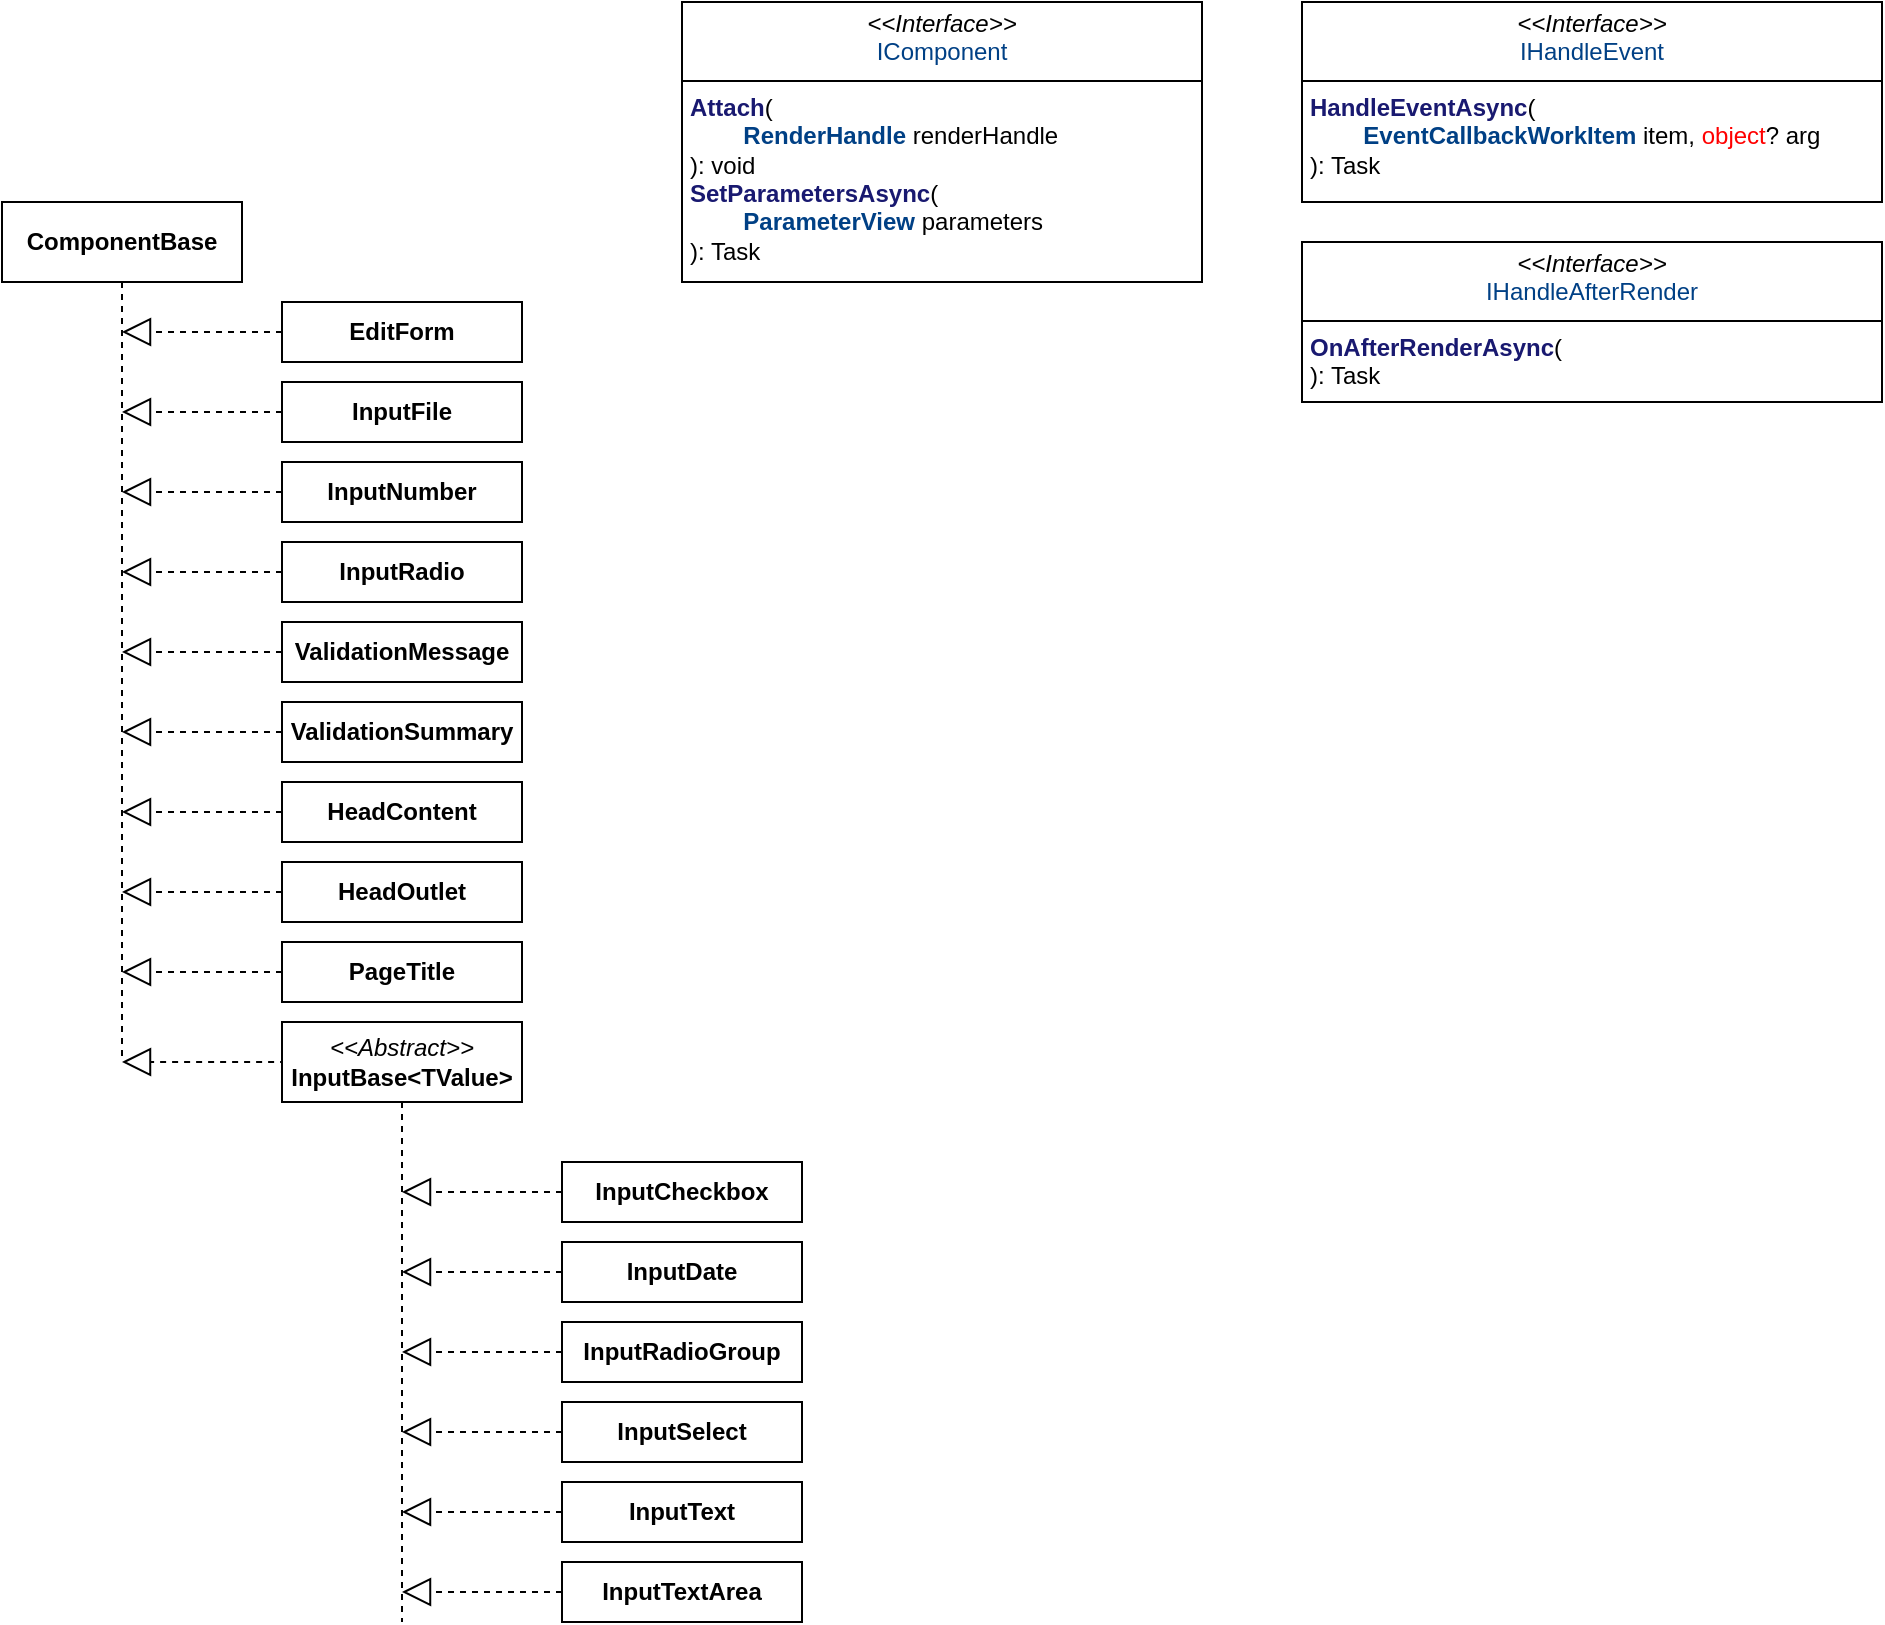 <mxfile version="25.0.3" pages="2">
  <diagram name="Page-1" id="c4acf3e9-155e-7222-9cf6-157b1a14988f">
    <mxGraphModel dx="1372" dy="786" grid="1" gridSize="10" guides="1" tooltips="1" connect="1" arrows="1" fold="1" page="1" pageScale="1" pageWidth="850" pageHeight="1100" background="none" math="0" shadow="0">
      <root>
        <mxCell id="0" />
        <mxCell id="1" parent="0" />
        <mxCell id="lN1UGC-RmNWQkTkqtprj-8" value="&lt;b&gt;ComponentBase&lt;/b&gt;" style="shape=umlLifeline;perimeter=lifelinePerimeter;whiteSpace=wrap;html=1;container=1;dropTarget=0;collapsible=0;recursiveResize=0;outlineConnect=0;portConstraint=eastwest;newEdgeStyle={&quot;curved&quot;:0,&quot;rounded&quot;:0};" parent="1" vertex="1">
          <mxGeometry x="100" y="150" width="120" height="430" as="geometry" />
        </mxCell>
        <mxCell id="lN1UGC-RmNWQkTkqtprj-10" value="" style="endArrow=block;dashed=1;endFill=0;endSize=12;html=1;rounded=0;exitX=0;exitY=0.5;exitDx=0;exitDy=0;" parent="1" source="lN1UGC-RmNWQkTkqtprj-19" target="lN1UGC-RmNWQkTkqtprj-8" edge="1">
          <mxGeometry width="160" relative="1" as="geometry">
            <mxPoint x="70.004" y="460" as="sourcePoint" />
            <mxPoint x="149.98" y="460" as="targetPoint" />
          </mxGeometry>
        </mxCell>
        <mxCell id="lN1UGC-RmNWQkTkqtprj-14" value="" style="endArrow=block;dashed=1;endFill=0;endSize=12;html=1;rounded=0;" parent="1" source="lN1UGC-RmNWQkTkqtprj-23" target="lN1UGC-RmNWQkTkqtprj-8" edge="1">
          <mxGeometry width="160" relative="1" as="geometry">
            <mxPoint x="309.5" y="640" as="sourcePoint" />
            <mxPoint x="170.024" y="640" as="targetPoint" />
            <Array as="points">
              <mxPoint x="310" y="600" />
              <mxPoint x="280" y="580" />
            </Array>
          </mxGeometry>
        </mxCell>
        <mxCell id="lN1UGC-RmNWQkTkqtprj-16" value="" style="endArrow=block;dashed=1;endFill=0;endSize=12;html=1;rounded=0;exitX=0;exitY=0.5;exitDx=0;exitDy=0;" parent="1" source="lN1UGC-RmNWQkTkqtprj-20" target="lN1UGC-RmNWQkTkqtprj-8" edge="1">
          <mxGeometry width="160" relative="1" as="geometry">
            <mxPoint x="70.004" y="474.76" as="sourcePoint" />
            <mxPoint x="149.98" y="474.76" as="targetPoint" />
          </mxGeometry>
        </mxCell>
        <mxCell id="lN1UGC-RmNWQkTkqtprj-17" value="&lt;b&gt;InputNumber&lt;/b&gt;" style="html=1;whiteSpace=wrap;" parent="1" vertex="1">
          <mxGeometry x="240" y="280" width="120" height="30" as="geometry" />
        </mxCell>
        <mxCell id="lN1UGC-RmNWQkTkqtprj-18" value="" style="endArrow=block;dashed=1;endFill=0;endSize=12;html=1;rounded=0;exitX=0;exitY=0.5;exitDx=0;exitDy=0;" parent="1" source="lN1UGC-RmNWQkTkqtprj-17" target="lN1UGC-RmNWQkTkqtprj-8" edge="1">
          <mxGeometry width="160" relative="1" as="geometry">
            <mxPoint x="90.004" y="530" as="sourcePoint" />
            <mxPoint x="169.98" y="530" as="targetPoint" />
          </mxGeometry>
        </mxCell>
        <mxCell id="lN1UGC-RmNWQkTkqtprj-19" value="&lt;b&gt;EditForm&lt;/b&gt;" style="html=1;whiteSpace=wrap;" parent="1" vertex="1">
          <mxGeometry x="240" y="200" width="120" height="30" as="geometry" />
        </mxCell>
        <mxCell id="lN1UGC-RmNWQkTkqtprj-20" value="&lt;b&gt;InputFile&lt;/b&gt;" style="html=1;whiteSpace=wrap;" parent="1" vertex="1">
          <mxGeometry x="240" y="240" width="120" height="30" as="geometry" />
        </mxCell>
        <mxCell id="lN1UGC-RmNWQkTkqtprj-21" value="&lt;b&gt;InputRadio&lt;/b&gt;" style="html=1;whiteSpace=wrap;" parent="1" vertex="1">
          <mxGeometry x="240" y="320" width="120" height="30" as="geometry" />
        </mxCell>
        <mxCell id="lN1UGC-RmNWQkTkqtprj-22" value="" style="endArrow=block;dashed=1;endFill=0;endSize=12;html=1;rounded=0;exitX=0;exitY=0.5;exitDx=0;exitDy=0;" parent="1" source="lN1UGC-RmNWQkTkqtprj-21" target="lN1UGC-RmNWQkTkqtprj-8" edge="1">
          <mxGeometry width="160" relative="1" as="geometry">
            <mxPoint x="180" y="525" as="sourcePoint" />
            <mxPoint x="260" y="525" as="targetPoint" />
          </mxGeometry>
        </mxCell>
        <mxCell id="lN1UGC-RmNWQkTkqtprj-23" value="&lt;div&gt;&lt;i style=&quot;font-weight: 400;&quot;&gt;&amp;lt;&amp;lt;Abstract&amp;gt;&amp;gt;&lt;/i&gt;&lt;/div&gt;InputBase&amp;lt;TValue&amp;gt;" style="shape=umlLifeline;perimeter=lifelinePerimeter;whiteSpace=wrap;html=1;container=1;dropTarget=0;collapsible=0;recursiveResize=0;outlineConnect=0;portConstraint=eastwest;newEdgeStyle={&quot;curved&quot;:0,&quot;rounded&quot;:0};fontStyle=1" parent="1" vertex="1">
          <mxGeometry x="240" y="560" width="120" height="300" as="geometry" />
        </mxCell>
        <mxCell id="lN1UGC-RmNWQkTkqtprj-24" value="&lt;b&gt;InputCheckbox&lt;/b&gt;" style="html=1;whiteSpace=wrap;" parent="1" vertex="1">
          <mxGeometry x="380" y="630" width="120" height="30" as="geometry" />
        </mxCell>
        <mxCell id="lN1UGC-RmNWQkTkqtprj-25" value="" style="endArrow=block;dashed=1;endFill=0;endSize=12;html=1;rounded=0;exitX=0;exitY=0.5;exitDx=0;exitDy=0;" parent="1" source="lN1UGC-RmNWQkTkqtprj-24" target="lN1UGC-RmNWQkTkqtprj-23" edge="1">
          <mxGeometry width="160" relative="1" as="geometry">
            <mxPoint x="450" y="730" as="sourcePoint" />
            <mxPoint x="370" y="730" as="targetPoint" />
          </mxGeometry>
        </mxCell>
        <mxCell id="lN1UGC-RmNWQkTkqtprj-27" value="&lt;b&gt;InputDate&lt;/b&gt;" style="html=1;whiteSpace=wrap;" parent="1" vertex="1">
          <mxGeometry x="380" y="670" width="120" height="30" as="geometry" />
        </mxCell>
        <mxCell id="lN1UGC-RmNWQkTkqtprj-28" value="" style="endArrow=block;dashed=1;endFill=0;endSize=12;html=1;rounded=0;exitX=0;exitY=0.5;exitDx=0;exitDy=0;" parent="1" source="lN1UGC-RmNWQkTkqtprj-27" target="lN1UGC-RmNWQkTkqtprj-23" edge="1">
          <mxGeometry width="160" relative="1" as="geometry">
            <mxPoint x="450" y="780" as="sourcePoint" />
            <mxPoint x="310" y="705" as="targetPoint" />
          </mxGeometry>
        </mxCell>
        <mxCell id="lN1UGC-RmNWQkTkqtprj-30" value="&lt;b&gt;InputRadioGroup&lt;/b&gt;" style="html=1;whiteSpace=wrap;" parent="1" vertex="1">
          <mxGeometry x="380" y="710" width="120" height="30" as="geometry" />
        </mxCell>
        <mxCell id="lN1UGC-RmNWQkTkqtprj-31" value="" style="endArrow=block;dashed=1;endFill=0;endSize=12;html=1;rounded=0;exitX=0;exitY=0.5;exitDx=0;exitDy=0;" parent="1" source="lN1UGC-RmNWQkTkqtprj-30" target="lN1UGC-RmNWQkTkqtprj-23" edge="1">
          <mxGeometry width="160" relative="1" as="geometry">
            <mxPoint x="450" y="830" as="sourcePoint" />
            <mxPoint x="310" y="755" as="targetPoint" />
          </mxGeometry>
        </mxCell>
        <mxCell id="lN1UGC-RmNWQkTkqtprj-32" value="&lt;b&gt;InputSelect&lt;/b&gt;" style="html=1;whiteSpace=wrap;" parent="1" vertex="1">
          <mxGeometry x="380" y="750" width="120" height="30" as="geometry" />
        </mxCell>
        <mxCell id="lN1UGC-RmNWQkTkqtprj-33" value="" style="endArrow=block;dashed=1;endFill=0;endSize=12;html=1;rounded=0;exitX=0;exitY=0.5;exitDx=0;exitDy=0;" parent="1" source="lN1UGC-RmNWQkTkqtprj-32" target="lN1UGC-RmNWQkTkqtprj-23" edge="1">
          <mxGeometry width="160" relative="1" as="geometry">
            <mxPoint x="450" y="870" as="sourcePoint" />
            <mxPoint x="310" y="775" as="targetPoint" />
          </mxGeometry>
        </mxCell>
        <mxCell id="lN1UGC-RmNWQkTkqtprj-34" value="&lt;b&gt;InputText&lt;/b&gt;" style="html=1;whiteSpace=wrap;" parent="1" vertex="1">
          <mxGeometry x="380" y="790" width="120" height="30" as="geometry" />
        </mxCell>
        <mxCell id="lN1UGC-RmNWQkTkqtprj-35" value="" style="endArrow=block;dashed=1;endFill=0;endSize=12;html=1;rounded=0;exitX=0;exitY=0.5;exitDx=0;exitDy=0;" parent="1" source="lN1UGC-RmNWQkTkqtprj-34" target="lN1UGC-RmNWQkTkqtprj-23" edge="1">
          <mxGeometry width="160" relative="1" as="geometry">
            <mxPoint x="450" y="910" as="sourcePoint" />
            <mxPoint x="310" y="815" as="targetPoint" />
          </mxGeometry>
        </mxCell>
        <mxCell id="lN1UGC-RmNWQkTkqtprj-36" value="&lt;b&gt;InputTextArea&lt;/b&gt;" style="html=1;whiteSpace=wrap;" parent="1" vertex="1">
          <mxGeometry x="380" y="830" width="120" height="30" as="geometry" />
        </mxCell>
        <mxCell id="lN1UGC-RmNWQkTkqtprj-37" value="" style="endArrow=block;dashed=1;endFill=0;endSize=12;html=1;rounded=0;exitX=0;exitY=0.5;exitDx=0;exitDy=0;" parent="1" source="lN1UGC-RmNWQkTkqtprj-36" target="lN1UGC-RmNWQkTkqtprj-23" edge="1">
          <mxGeometry width="160" relative="1" as="geometry">
            <mxPoint x="460" y="950" as="sourcePoint" />
            <mxPoint x="320" y="855" as="targetPoint" />
          </mxGeometry>
        </mxCell>
        <mxCell id="lN1UGC-RmNWQkTkqtprj-38" value="&lt;b&gt;ValidationMessage&lt;/b&gt;" style="html=1;whiteSpace=wrap;" parent="1" vertex="1">
          <mxGeometry x="240" y="360" width="120" height="30" as="geometry" />
        </mxCell>
        <mxCell id="lN1UGC-RmNWQkTkqtprj-39" value="" style="endArrow=block;dashed=1;endFill=0;endSize=12;html=1;rounded=0;exitX=0;exitY=0.5;exitDx=0;exitDy=0;" parent="1" source="lN1UGC-RmNWQkTkqtprj-38" target="lN1UGC-RmNWQkTkqtprj-8" edge="1">
          <mxGeometry width="160" relative="1" as="geometry">
            <mxPoint x="180" y="565" as="sourcePoint" />
            <mxPoint x="160" y="375" as="targetPoint" />
          </mxGeometry>
        </mxCell>
        <mxCell id="lN1UGC-RmNWQkTkqtprj-40" value="&lt;b&gt;ValidationSummary&lt;/b&gt;" style="html=1;whiteSpace=wrap;" parent="1" vertex="1">
          <mxGeometry x="240" y="400" width="120" height="30" as="geometry" />
        </mxCell>
        <mxCell id="lN1UGC-RmNWQkTkqtprj-41" value="" style="endArrow=block;dashed=1;endFill=0;endSize=12;html=1;rounded=0;exitX=0;exitY=0.5;exitDx=0;exitDy=0;" parent="1" source="lN1UGC-RmNWQkTkqtprj-40" target="lN1UGC-RmNWQkTkqtprj-8" edge="1">
          <mxGeometry width="160" relative="1" as="geometry">
            <mxPoint x="180" y="605" as="sourcePoint" />
            <mxPoint x="160" y="415" as="targetPoint" />
          </mxGeometry>
        </mxCell>
        <mxCell id="lN1UGC-RmNWQkTkqtprj-42" value="&lt;b&gt;HeadContent&lt;/b&gt;" style="html=1;whiteSpace=wrap;" parent="1" vertex="1">
          <mxGeometry x="240" y="440" width="120" height="30" as="geometry" />
        </mxCell>
        <mxCell id="lN1UGC-RmNWQkTkqtprj-43" value="" style="endArrow=block;dashed=1;endFill=0;endSize=12;html=1;rounded=0;exitX=0;exitY=0.5;exitDx=0;exitDy=0;" parent="1" source="lN1UGC-RmNWQkTkqtprj-42" target="lN1UGC-RmNWQkTkqtprj-8" edge="1">
          <mxGeometry width="160" relative="1" as="geometry">
            <mxPoint x="180" y="645" as="sourcePoint" />
            <mxPoint x="160" y="455" as="targetPoint" />
          </mxGeometry>
        </mxCell>
        <mxCell id="lN1UGC-RmNWQkTkqtprj-44" value="&lt;b&gt;HeadOutlet&lt;/b&gt;" style="html=1;whiteSpace=wrap;" parent="1" vertex="1">
          <mxGeometry x="240" y="480" width="120" height="30" as="geometry" />
        </mxCell>
        <mxCell id="lN1UGC-RmNWQkTkqtprj-45" value="" style="endArrow=block;dashed=1;endFill=0;endSize=12;html=1;rounded=0;exitX=0;exitY=0.5;exitDx=0;exitDy=0;" parent="1" source="lN1UGC-RmNWQkTkqtprj-44" target="lN1UGC-RmNWQkTkqtprj-8" edge="1">
          <mxGeometry width="160" relative="1" as="geometry">
            <mxPoint x="180" y="685" as="sourcePoint" />
            <mxPoint x="160" y="495" as="targetPoint" />
          </mxGeometry>
        </mxCell>
        <mxCell id="lN1UGC-RmNWQkTkqtprj-46" value="&lt;b&gt;PageTitle&lt;/b&gt;" style="html=1;whiteSpace=wrap;" parent="1" vertex="1">
          <mxGeometry x="240" y="520" width="120" height="30" as="geometry" />
        </mxCell>
        <mxCell id="lN1UGC-RmNWQkTkqtprj-47" value="" style="endArrow=block;dashed=1;endFill=0;endSize=12;html=1;rounded=0;exitX=0;exitY=0.5;exitDx=0;exitDy=0;" parent="1" source="lN1UGC-RmNWQkTkqtprj-46" target="lN1UGC-RmNWQkTkqtprj-8" edge="1">
          <mxGeometry width="160" relative="1" as="geometry">
            <mxPoint x="180" y="725" as="sourcePoint" />
            <mxPoint x="160" y="535" as="targetPoint" />
          </mxGeometry>
        </mxCell>
        <mxCell id="lN1UGC-RmNWQkTkqtprj-48" value="&lt;p style=&quot;margin:0px;margin-top:4px;text-align:center;&quot;&gt;&lt;i&gt;&amp;lt;&amp;lt;Interface&amp;gt;&amp;gt;&lt;/i&gt;&lt;br&gt;&lt;span style=&quot;color: rgb(0, 64, 133); background-color: initial; text-align: left;&quot;&gt;IComponent&lt;/span&gt;&lt;/p&gt;&lt;hr size=&quot;1&quot; style=&quot;border-style:solid;&quot;&gt;&lt;p style=&quot;margin:0px;margin-left:4px;&quot;&gt;&lt;span style=&quot;color: rgb(25, 25, 112); font-weight: bold;&quot;&gt;Attach&lt;/span&gt;(&lt;/p&gt;&lt;p style=&quot;margin:0px;margin-left:4px;&quot;&gt;&lt;span style=&quot;color: rgb(0, 64, 133); font-weight: bold;&quot;&gt;&lt;span style=&quot;white-space: pre;&quot;&gt;&#x9;&lt;/span&gt;RenderHandle&lt;/span&gt; renderHandle&lt;/p&gt;&lt;p style=&quot;margin:0px;margin-left:4px;&quot;&gt;): void&lt;/p&gt;&lt;p style=&quot;margin:0px;margin-left:4px;&quot;&gt;&lt;span style=&quot;color: rgb(25, 25, 112); font-weight: bold;&quot;&gt;SetParametersAsync&lt;/span&gt;(&lt;/p&gt;&lt;p style=&quot;margin:0px;margin-left:4px;&quot;&gt;&lt;span style=&quot;color: rgb(0, 64, 133); font-weight: bold;&quot;&gt;&lt;span style=&quot;white-space: pre;&quot;&gt;&#x9;&lt;/span&gt;ParameterView&lt;/span&gt; parameters&lt;/p&gt;&lt;p style=&quot;margin:0px;margin-left:4px;&quot;&gt;): Task&lt;/p&gt;" style="verticalAlign=top;align=left;overflow=fill;html=1;whiteSpace=wrap;" parent="1" vertex="1">
          <mxGeometry x="440" y="50" width="260" height="140" as="geometry" />
        </mxCell>
        <mxCell id="lN1UGC-RmNWQkTkqtprj-49" value="&lt;p style=&quot;margin:0px;margin-top:4px;text-align:center;&quot;&gt;&lt;i&gt;&amp;lt;&amp;lt;Interface&amp;gt;&amp;gt;&lt;/i&gt;&lt;br&gt;&lt;span style=&quot;color: rgb(0, 64, 133); background-color: initial; text-align: left;&quot;&gt;IHandleEvent&lt;/span&gt;&lt;/p&gt;&lt;hr size=&quot;1&quot; style=&quot;border-style:solid;&quot;&gt;&lt;p style=&quot;margin:0px;margin-left:4px;&quot;&gt;&lt;span style=&quot;color: rgb(25, 25, 112); font-weight: bold;&quot;&gt;HandleEventAsync&lt;/span&gt;(&lt;/p&gt;&lt;p style=&quot;margin:0px;margin-left:4px;&quot;&gt;&lt;span style=&quot;color: rgb(0, 64, 133); font-weight: bold;&quot;&gt;&lt;span style=&quot;white-space: pre;&quot;&gt;&#x9;&lt;/span&gt;EventCallbackWorkItem&lt;/span&gt; item, &lt;span style=&quot;color: rgb(255, 0, 0);&quot;&gt;object&lt;/span&gt;? arg&lt;/p&gt;&lt;p style=&quot;margin:0px;margin-left:4px;&quot;&gt;): Task&lt;/p&gt;&lt;p style=&quot;margin:0px;margin-left:4px;&quot;&gt;&lt;br&gt;&lt;/p&gt;" style="verticalAlign=top;align=left;overflow=fill;html=1;whiteSpace=wrap;" parent="1" vertex="1">
          <mxGeometry x="750" y="50" width="290" height="100" as="geometry" />
        </mxCell>
        <mxCell id="lN1UGC-RmNWQkTkqtprj-50" value="&lt;p style=&quot;margin:0px;margin-top:4px;text-align:center;&quot;&gt;&lt;i&gt;&amp;lt;&amp;lt;Interface&amp;gt;&amp;gt;&lt;/i&gt;&lt;br&gt;&lt;span style=&quot;color: rgb(0, 64, 133); background-color: initial; text-align: left;&quot;&gt;IHandleAfterRender&lt;/span&gt;&lt;/p&gt;&lt;hr size=&quot;1&quot; style=&quot;border-style:solid;&quot;&gt;&lt;p style=&quot;margin:0px;margin-left:4px;&quot;&gt;&lt;span style=&quot;color: rgb(25, 25, 112); font-weight: bold;&quot;&gt;OnAfterRenderAsync&lt;/span&gt;(&lt;/p&gt;&lt;p style=&quot;margin:0px;margin-left:4px;&quot;&gt;): Task&lt;/p&gt;&lt;p style=&quot;margin:0px;margin-left:4px;&quot;&gt;&lt;br&gt;&lt;/p&gt;" style="verticalAlign=top;align=left;overflow=fill;html=1;whiteSpace=wrap;" parent="1" vertex="1">
          <mxGeometry x="750" y="170" width="290" height="80" as="geometry" />
        </mxCell>
      </root>
    </mxGraphModel>
  </diagram>
  <diagram id="8xll9eOoyj7_wS11QiwD" name="Authentication">
    <mxGraphModel dx="4324" dy="582" grid="1" gridSize="10" guides="1" tooltips="1" connect="1" arrows="1" fold="1" page="1" pageScale="1" pageWidth="827" pageHeight="1169" math="0" shadow="0">
      <root>
        <mxCell id="0" />
        <mxCell id="1" parent="0" />
        <mxCell id="OPyEjiFZqsbfmIUygcyt-2" value="&lt;span style=&quot;&quot;&gt;AuthenticateResult&lt;/span&gt;" style="html=1;whiteSpace=wrap;fontStyle=0;fontColor=#000000;" parent="1" vertex="1">
          <mxGeometry x="-3070" y="330" width="160" height="40" as="geometry" />
        </mxCell>
        <mxCell id="OPyEjiFZqsbfmIUygcyt-3" value="&lt;span style=&quot;color: rgb(0, 64, 133);&quot;&gt;AuthenticationFailureException&lt;/span&gt;" style="html=1;whiteSpace=wrap;fontStyle=1" parent="1" vertex="1">
          <mxGeometry x="240" y="40" width="230" height="40" as="geometry" />
        </mxCell>
        <mxCell id="OPyEjiFZqsbfmIUygcyt-5" value="&lt;span style=&quot;color: rgb(0, 64, 133);&quot;&gt;AuthenticationHttpContextExtensions&lt;/span&gt;" style="html=1;whiteSpace=wrap;fontStyle=1" parent="1" vertex="1">
          <mxGeometry x="520" y="160" width="230" height="40" as="geometry" />
        </mxCell>
        <mxCell id="OPyEjiFZqsbfmIUygcyt-6" value="&lt;span style=&quot;color: rgb(0, 64, 133);&quot;&gt;AuthenticationOptions&lt;/span&gt;" style="html=1;whiteSpace=wrap;fontStyle=1" parent="1" vertex="1">
          <mxGeometry x="520" y="220" width="230" height="40" as="geometry" />
        </mxCell>
        <mxCell id="OPyEjiFZqsbfmIUygcyt-7" value="&lt;span style=&quot;color: rgb(0, 64, 133);&quot;&gt;AuthenticationProperties&lt;/span&gt;" style="html=1;whiteSpace=wrap;fontStyle=1" parent="1" vertex="1">
          <mxGeometry x="520" y="280" width="230" height="40" as="geometry" />
        </mxCell>
        <mxCell id="OPyEjiFZqsbfmIUygcyt-8" value="&lt;span style=&quot;color: rgb(0, 64, 133);&quot;&gt;AuthenticationScheme&lt;/span&gt;" style="html=1;whiteSpace=wrap;fontStyle=1" parent="1" vertex="1">
          <mxGeometry x="520" y="340" width="230" height="40" as="geometry" />
        </mxCell>
        <mxCell id="OPyEjiFZqsbfmIUygcyt-9" value="&lt;span style=&quot;color: rgb(0, 64, 133);&quot;&gt;AuthenticationSchemeBuilder&lt;/span&gt;" style="html=1;whiteSpace=wrap;fontStyle=1" parent="1" vertex="1">
          <mxGeometry x="520" y="400" width="230" height="40" as="geometry" />
        </mxCell>
        <mxCell id="OPyEjiFZqsbfmIUygcyt-10" value="&lt;span style=&quot;color: rgb(0, 64, 133);&quot;&gt;AuthenticationTicket&lt;/span&gt;" style="html=1;whiteSpace=wrap;fontStyle=1" parent="1" vertex="1">
          <mxGeometry x="520" y="460" width="230" height="40" as="geometry" />
        </mxCell>
        <mxCell id="OPyEjiFZqsbfmIUygcyt-11" value="&lt;span style=&quot;color: rgb(0, 64, 133);&quot;&gt;AuthenticationToken&lt;/span&gt;" style="html=1;whiteSpace=wrap;fontStyle=1" parent="1" vertex="1">
          <mxGeometry x="520" y="520" width="230" height="40" as="geometry" />
        </mxCell>
        <mxCell id="OPyEjiFZqsbfmIUygcyt-12" value="&lt;span style=&quot;color: rgb(0, 64, 133);&quot;&gt;AuthenticationTokenExtensions&lt;/span&gt;" style="html=1;whiteSpace=wrap;fontStyle=1" parent="1" vertex="1">
          <mxGeometry x="520" y="584.5" width="230" height="40" as="geometry" />
        </mxCell>
        <mxCell id="OPyEjiFZqsbfmIUygcyt-13" value="&lt;span style=&quot;color: rgb(0, 64, 133);&quot;&gt;IAuthenticateResultFeature&lt;/span&gt;" style="html=1;whiteSpace=wrap;fontStyle=1" parent="1" vertex="1">
          <mxGeometry x="190" y="220" width="240" height="40" as="geometry" />
        </mxCell>
        <mxCell id="OPyEjiFZqsbfmIUygcyt-14" value="&lt;span style=&quot;&quot;&gt;IAuthenticationConfigurationProvider&lt;/span&gt;" style="html=1;whiteSpace=wrap;fontStyle=0;fontColor=#000000;" parent="1" vertex="1">
          <mxGeometry x="-2870" y="330" width="280" height="40" as="geometry" />
        </mxCell>
        <mxCell id="OPyEjiFZqsbfmIUygcyt-15" value="&lt;span style=&quot;color: rgb(0, 64, 133);&quot;&gt;IAuthenticationFeature&lt;/span&gt;" style="html=1;whiteSpace=wrap;fontStyle=1" parent="1" vertex="1">
          <mxGeometry x="190" y="340" width="240" height="40" as="geometry" />
        </mxCell>
        <mxCell id="OPyEjiFZqsbfmIUygcyt-17" value="&lt;span style=&quot;color: rgb(0, 64, 133);&quot;&gt;IAuthenticationHandlerProvider&lt;/span&gt;" style="html=1;whiteSpace=wrap;fontStyle=1" parent="1" vertex="1">
          <mxGeometry x="190" y="400" width="240" height="40" as="geometry" />
        </mxCell>
        <mxCell id="OPyEjiFZqsbfmIUygcyt-20" value="&lt;span style=&quot;color: rgb(0, 64, 133);&quot;&gt;IAuthenticationSchemeProvider&lt;/span&gt;" style="html=1;whiteSpace=wrap;fontStyle=1" parent="1" vertex="1">
          <mxGeometry x="190" y="460" width="240" height="40" as="geometry" />
        </mxCell>
        <mxCell id="OPyEjiFZqsbfmIUygcyt-21" value="&lt;span style=&quot;color: rgb(0, 64, 133);&quot;&gt;IAuthenticationService&lt;/span&gt;" style="html=1;whiteSpace=wrap;fontStyle=1" parent="1" vertex="1">
          <mxGeometry x="190" y="524.5" width="240" height="40" as="geometry" />
        </mxCell>
        <mxCell id="OPyEjiFZqsbfmIUygcyt-25" value="&lt;span style=&quot;color: rgb(0, 64, 133);&quot;&gt;IClaimsTransformation&lt;/span&gt;" style="html=1;whiteSpace=wrap;fontStyle=1" parent="1" vertex="1">
          <mxGeometry x="200" y="590" width="240" height="40" as="geometry" />
        </mxCell>
        <mxCell id="OPyEjiFZqsbfmIUygcyt-31" value="&lt;span style=&quot;&quot;&gt;TicketSerializer&lt;/span&gt;&lt;div&gt;&lt;span style=&quot;font-size: 11px;&quot;&gt;TModel =&amp;nbsp;&lt;/span&gt;&lt;span style=&quot;font-size: 11px; background-color: initial;&quot;&gt;AuthenticationSchemeOptions&lt;/span&gt;&lt;span style=&quot;&quot;&gt;&lt;/span&gt;&lt;/div&gt;" style="html=1;whiteSpace=wrap;fontStyle=0;fontColor=#000000;" parent="1" vertex="1">
          <mxGeometry x="-627" y="950" width="210" height="40" as="geometry" />
        </mxCell>
        <mxCell id="OPyEjiFZqsbfmIUygcyt-32" value="&lt;span style=&quot;&quot;&gt;IDataSerializer&lt;/span&gt;&amp;lt;&lt;span style=&quot;&quot;&gt;TModel&lt;/span&gt;&amp;gt;" style="html=1;whiteSpace=wrap;fontStyle=0;fontColor=#000000;" parent="1" vertex="1">
          <mxGeometry x="-627" y="870" width="210" height="40" as="geometry" />
        </mxCell>
        <mxCell id="OPyEjiFZqsbfmIUygcyt-33" value="" style="endArrow=block;dashed=1;endFill=0;endSize=12;html=1;rounded=0;entryX=0.5;entryY=1;entryDx=0;entryDy=0;exitX=0.5;exitY=0;exitDx=0;exitDy=0;" parent="1" source="OPyEjiFZqsbfmIUygcyt-31" target="OPyEjiFZqsbfmIUygcyt-32" edge="1">
          <mxGeometry width="160" relative="1" as="geometry">
            <mxPoint x="-927" y="720" as="sourcePoint" />
            <mxPoint x="-927" y="680" as="targetPoint" />
          </mxGeometry>
        </mxCell>
        <mxCell id="OPyEjiFZqsbfmIUygcyt-34" value="&lt;span style=&quot;&quot;&gt;TicketReceivedContext&lt;/span&gt;&lt;div&gt;&lt;font style=&quot;font-size: 11px;&quot;&gt;&lt;span style=&quot;&quot;&gt;TOptions =&amp;nbsp;&lt;/span&gt;&lt;span style=&quot;background-color: initial;&quot;&gt;RemoteAuthenticationOptions&lt;/span&gt;&lt;/font&gt;&lt;/div&gt;" style="html=1;whiteSpace=wrap;fontStyle=0;fontColor=#000000;" parent="1" vertex="1">
          <mxGeometry x="-2440" y="1340" width="240" height="40" as="geometry" />
        </mxCell>
        <mxCell id="OPyEjiFZqsbfmIUygcyt-36" value="" style="endArrow=block;dashed=1;endFill=0;endSize=12;html=1;rounded=0;entryX=0.5;entryY=1;entryDx=0;entryDy=0;" parent="1" source="OPyEjiFZqsbfmIUygcyt-34" target="O8LYOiZiOeQgDRGTUNNs-20" edge="1">
          <mxGeometry width="160" relative="1" as="geometry">
            <mxPoint x="-2590" y="1210" as="sourcePoint" />
            <mxPoint x="-2320" y="1360" as="targetPoint" />
          </mxGeometry>
        </mxCell>
        <mxCell id="OPyEjiFZqsbfmIUygcyt-37" value="&lt;span style=&quot;&quot;&gt;TicketDataFormat&lt;/span&gt;&lt;div&gt;&lt;font style=&quot;font-size: 11px;&quot;&gt;&lt;span style=&quot;&quot;&gt;TData =&amp;nbsp;&lt;/span&gt;&lt;span style=&quot;background-color: initial;&quot;&gt;AuthenticationTicket&lt;/span&gt;&lt;/font&gt;&lt;/div&gt;" style="html=1;whiteSpace=wrap;fontStyle=0;fontColor=#000000;" parent="1" vertex="1">
          <mxGeometry x="-360" y="1020" width="280" height="40" as="geometry" />
        </mxCell>
        <mxCell id="OPyEjiFZqsbfmIUygcyt-38" value="&lt;span style=&quot;&quot;&gt;SecureDataFormat&lt;/span&gt;&amp;lt;&lt;font&gt;TData&lt;/font&gt;&amp;gt;" style="html=1;whiteSpace=wrap;fontStyle=0;fontColor=#000000;" parent="1" vertex="1">
          <mxGeometry x="-360" y="940" width="280" height="40" as="geometry" />
        </mxCell>
        <mxCell id="OPyEjiFZqsbfmIUygcyt-40" value="" style="endArrow=block;dashed=1;endFill=0;endSize=12;html=1;rounded=0;entryX=0.5;entryY=1;entryDx=0;entryDy=0;fontColor=#000000;" parent="1" source="OPyEjiFZqsbfmIUygcyt-37" target="OPyEjiFZqsbfmIUygcyt-38" edge="1">
          <mxGeometry width="160" relative="1" as="geometry">
            <mxPoint x="170" y="1030" as="sourcePoint" />
            <mxPoint x="170" y="990" as="targetPoint" />
          </mxGeometry>
        </mxCell>
        <mxCell id="e3jynB3-pIT41HQNhtNR-1" value="&lt;span style=&quot;&quot;&gt;SystemClock&lt;/span&gt;" style="html=1;whiteSpace=wrap;fontStyle=0;fontColor=#000000;" parent="1" vertex="1">
          <mxGeometry x="-827" y="950" width="160" height="40" as="geometry" />
        </mxCell>
        <mxCell id="e3jynB3-pIT41HQNhtNR-2" value="&lt;span style=&quot;&quot;&gt;ISystemClock&lt;/span&gt;" style="html=1;whiteSpace=wrap;fontStyle=0;fontColor=#000000;" parent="1" vertex="1">
          <mxGeometry x="-827" y="870" width="160" height="40" as="geometry" />
        </mxCell>
        <mxCell id="e3jynB3-pIT41HQNhtNR-3" value="" style="endArrow=block;dashed=1;endFill=0;endSize=12;html=1;rounded=0;entryX=0.5;entryY=1;entryDx=0;entryDy=0;" parent="1" source="e3jynB3-pIT41HQNhtNR-1" target="e3jynB3-pIT41HQNhtNR-2" edge="1">
          <mxGeometry width="160" relative="1" as="geometry">
            <mxPoint x="-477" y="960" as="sourcePoint" />
            <mxPoint x="-477" y="920" as="targetPoint" />
          </mxGeometry>
        </mxCell>
        <mxCell id="e3jynB3-pIT41HQNhtNR-5" value="&lt;span style=&quot;&quot;&gt;PolicySchemeOptions&lt;/span&gt;" style="html=1;whiteSpace=wrap;fontStyle=0;fontColor=#000000;" parent="1" vertex="1">
          <mxGeometry x="-1434" y="1690" width="180" height="40" as="geometry" />
        </mxCell>
        <mxCell id="e3jynB3-pIT41HQNhtNR-6" value="&lt;span style=&quot;&quot;&gt;AuthenticationSchemeOptions&lt;/span&gt;" style="html=1;whiteSpace=wrap;fontStyle=0;fontColor=#000000;" parent="1" vertex="1">
          <mxGeometry x="-1510" y="1610" width="180" height="40" as="geometry" />
        </mxCell>
        <mxCell id="e3jynB3-pIT41HQNhtNR-7" value="" style="endArrow=block;dashed=1;endFill=0;endSize=12;html=1;rounded=0;entryX=0.5;entryY=1;entryDx=0;entryDy=0;exitX=0.25;exitY=0;exitDx=0;exitDy=0;" parent="1" source="e3jynB3-pIT41HQNhtNR-5" target="e3jynB3-pIT41HQNhtNR-6" edge="1">
          <mxGeometry width="160" relative="1" as="geometry">
            <mxPoint x="-1050" y="2060" as="sourcePoint" />
            <mxPoint x="-1050" y="2020" as="targetPoint" />
          </mxGeometry>
        </mxCell>
        <mxCell id="e3jynB3-pIT41HQNhtNR-13" value="" style="endArrow=block;dashed=1;endFill=0;endSize=12;html=1;rounded=0;entryX=0.75;entryY=1;entryDx=0;entryDy=0;exitX=0.5;exitY=0;exitDx=0;exitDy=0;" parent="1" source="O8LYOiZiOeQgDRGTUNNs-12" target="O8LYOiZiOeQgDRGTUNNs-9" edge="1">
          <mxGeometry width="160" relative="1" as="geometry">
            <mxPoint x="-1544" y="1120.0" as="sourcePoint" />
            <mxPoint x="-1645" y="1090.0" as="targetPoint" />
          </mxGeometry>
        </mxCell>
        <mxCell id="e3jynB3-pIT41HQNhtNR-19" value="&lt;span style=&quot;&quot;&gt;DefaultAuthenticationConfigurationProvider&lt;/span&gt;" style="html=1;whiteSpace=wrap;fontStyle=0;fontColor=#000000;" parent="1" vertex="1">
          <mxGeometry x="-2870" y="410" width="280" height="40" as="geometry" />
        </mxCell>
        <mxCell id="e3jynB3-pIT41HQNhtNR-20" value="" style="endArrow=block;dashed=1;endFill=0;endSize=12;html=1;rounded=0;entryX=0.5;entryY=1;entryDx=0;entryDy=0;exitX=0.5;exitY=0;exitDx=0;exitDy=0;" parent="1" source="e3jynB3-pIT41HQNhtNR-19" target="OPyEjiFZqsbfmIUygcyt-14" edge="1">
          <mxGeometry width="160" relative="1" as="geometry">
            <mxPoint x="-2340" y="420" as="sourcePoint" />
            <mxPoint x="-2340" y="380" as="targetPoint" />
          </mxGeometry>
        </mxCell>
        <mxCell id="e3jynB3-pIT41HQNhtNR-21" value="&lt;span style=&quot;&quot;&gt;HandleRequestResult&lt;/span&gt;" style="html=1;whiteSpace=wrap;fontStyle=0;fontColor=#000000;" parent="1" vertex="1">
          <mxGeometry x="-3070" y="410" width="160" height="40" as="geometry" />
        </mxCell>
        <mxCell id="e3jynB3-pIT41HQNhtNR-22" value="" style="endArrow=block;dashed=1;endFill=0;endSize=12;html=1;rounded=0;entryX=0.5;entryY=1;entryDx=0;entryDy=0;exitX=0.5;exitY=0;exitDx=0;exitDy=0;" parent="1" source="e3jynB3-pIT41HQNhtNR-21" target="OPyEjiFZqsbfmIUygcyt-2" edge="1">
          <mxGeometry width="160" relative="1" as="geometry">
            <mxPoint x="-2720" y="420" as="sourcePoint" />
            <mxPoint x="-2720" y="380" as="targetPoint" />
          </mxGeometry>
        </mxCell>
        <mxCell id="e3jynB3-pIT41HQNhtNR-23" value="&lt;span style=&quot;color: rgb(0, 64, 133);&quot;&gt;JsonDocumentAuthExtensions&lt;/span&gt;" style="html=1;whiteSpace=wrap;fontStyle=1" parent="1" vertex="1">
          <mxGeometry x="520" y="680" width="230" height="40" as="geometry" />
        </mxCell>
        <mxCell id="Gpvg1VOFwmEHTPQhG1KP-8" value="&lt;span style=&quot;&quot;&gt;PropertiesDataFormat&lt;/span&gt;&lt;div&gt;&lt;span style=&quot;&quot;&gt;TData = AuthenticationProperties&lt;/span&gt;&lt;span style=&quot;&quot;&gt;&lt;/span&gt;&lt;/div&gt;" style="html=1;whiteSpace=wrap;fontStyle=0;fontColor=#000000;" parent="1" vertex="1">
          <mxGeometry x="-2058" y="220" width="226" height="40" as="geometry" />
        </mxCell>
        <mxCell id="Gpvg1VOFwmEHTPQhG1KP-9" value="&lt;span style=&quot;&quot;&gt;ISecureDataFormat&lt;/span&gt;&amp;lt;TData&amp;gt;" style="html=1;whiteSpace=wrap;fontStyle=0;fontColor=#000000;" parent="1" vertex="1">
          <mxGeometry x="-2190" y="20" width="230" height="40" as="geometry" />
        </mxCell>
        <mxCell id="Gpvg1VOFwmEHTPQhG1KP-10" value="&lt;span style=&quot;&quot;&gt;SecureDataFormat&lt;/span&gt;&amp;lt;TData&amp;gt;" style="html=1;whiteSpace=wrap;fontStyle=0;fontColor=#000000;" parent="1" vertex="1">
          <mxGeometry x="-2190" y="110" width="230" height="40" as="geometry" />
        </mxCell>
        <mxCell id="Gpvg1VOFwmEHTPQhG1KP-14" value="" style="endArrow=block;dashed=1;endFill=0;endSize=12;html=1;rounded=0;entryX=0.5;entryY=1;entryDx=0;entryDy=0;exitX=0.5;exitY=0;exitDx=0;exitDy=0;" parent="1" source="Gpvg1VOFwmEHTPQhG1KP-10" target="Gpvg1VOFwmEHTPQhG1KP-9" edge="1">
          <mxGeometry width="160" relative="1" as="geometry">
            <mxPoint x="-1780" y="180" as="sourcePoint" />
            <mxPoint x="-1780" y="140" as="targetPoint" />
          </mxGeometry>
        </mxCell>
        <mxCell id="Gpvg1VOFwmEHTPQhG1KP-17" value="" style="endArrow=block;dashed=1;endFill=0;endSize=12;html=1;rounded=0;entryX=0.75;entryY=1;entryDx=0;entryDy=0;exitX=0.5;exitY=0;exitDx=0;exitDy=0;" parent="1" source="Gpvg1VOFwmEHTPQhG1KP-8" target="Gpvg1VOFwmEHTPQhG1KP-10" edge="1">
          <mxGeometry width="160" relative="1" as="geometry">
            <mxPoint x="-1910" y="250" as="sourcePoint" />
            <mxPoint x="-1910" y="210" as="targetPoint" />
          </mxGeometry>
        </mxCell>
        <mxCell id="Gpvg1VOFwmEHTPQhG1KP-18" value="&lt;div&gt;&lt;span style=&quot;background-color: initial;&quot;&gt;PropertiesSerializer&lt;/span&gt;&lt;/div&gt;&lt;div&gt;&lt;font style=&quot;font-size: 11px;&quot;&gt;&lt;span style=&quot;background-color: initial;&quot;&gt;TModel =&amp;nbsp;&lt;/span&gt;&lt;span style=&quot;background-color: initial;&quot;&gt;AuthenticationProperties&lt;/span&gt;&lt;/font&gt;&lt;/div&gt;" style="html=1;whiteSpace=wrap;fontStyle=0" parent="1" vertex="1">
          <mxGeometry x="-1780" y="220" width="226" height="40" as="geometry" />
        </mxCell>
        <mxCell id="Gpvg1VOFwmEHTPQhG1KP-19" value="&lt;div&gt;&lt;span style=&quot;background-color: initial;&quot;&gt;IDataSerializer&lt;/span&gt;&lt;span style=&quot;background-color: initial;&quot;&gt;&amp;lt;TModel&amp;gt;&lt;/span&gt;&lt;/div&gt;" style="html=1;whiteSpace=wrap;fontStyle=0;fontColor=#000000;" parent="1" vertex="1">
          <mxGeometry x="-1780" y="140" width="226" height="40" as="geometry" />
        </mxCell>
        <mxCell id="Gpvg1VOFwmEHTPQhG1KP-20" value="" style="endArrow=block;dashed=1;endFill=0;endSize=12;html=1;rounded=0;entryX=0.5;entryY=1;entryDx=0;entryDy=0;exitX=0.5;exitY=0;exitDx=0;exitDy=0;" parent="1" source="Gpvg1VOFwmEHTPQhG1KP-18" target="Gpvg1VOFwmEHTPQhG1KP-19" edge="1">
          <mxGeometry width="160" relative="1" as="geometry">
            <mxPoint x="-1680" y="325" as="sourcePoint" />
            <mxPoint x="-1680" y="285" as="targetPoint" />
          </mxGeometry>
        </mxCell>
        <mxCell id="Gpvg1VOFwmEHTPQhG1KP-24" value="" style="endArrow=block;dashed=1;endFill=0;endSize=12;html=1;rounded=0;entryX=0.5;entryY=1;entryDx=0;entryDy=0;exitX=0.5;exitY=0;exitDx=0;exitDy=0;" parent="1" source="O8LYOiZiOeQgDRGTUNNs-20" target="O8LYOiZiOeQgDRGTUNNs-13" edge="1">
          <mxGeometry width="160" relative="1" as="geometry">
            <mxPoint x="-2310.5" y="1120" as="sourcePoint" />
            <mxPoint x="-2330" y="1080.0" as="targetPoint" />
          </mxGeometry>
        </mxCell>
        <mxCell id="Gpvg1VOFwmEHTPQhG1KP-25" value="" style="endArrow=block;dashed=1;endFill=0;endSize=12;html=1;rounded=0;entryX=0.5;entryY=1;entryDx=0;entryDy=0;exitX=0.5;exitY=0;exitDx=0;exitDy=0;" parent="1" source="O8LYOiZiOeQgDRGTUNNs-13" target="O8LYOiZiOeQgDRGTUNNs-2" edge="1">
          <mxGeometry width="160" relative="1" as="geometry">
            <mxPoint x="-2340" y="1060" as="sourcePoint" />
            <mxPoint x="-2175" y="920.0" as="targetPoint" />
          </mxGeometry>
        </mxCell>
        <mxCell id="Gpvg1VOFwmEHTPQhG1KP-28" value="" style="endArrow=block;dashed=1;endFill=0;endSize=12;html=1;rounded=0;entryX=0.25;entryY=1;entryDx=0;entryDy=0;exitX=0.5;exitY=0;exitDx=0;exitDy=0;" parent="1" source="O8LYOiZiOeQgDRGTUNNs-10" target="O8LYOiZiOeQgDRGTUNNs-9" edge="1">
          <mxGeometry width="160" relative="1" as="geometry">
            <mxPoint x="-1830" y="1120.0" as="sourcePoint" />
            <mxPoint x="-1775" y="1090.0" as="targetPoint" />
          </mxGeometry>
        </mxCell>
        <mxCell id="Gpvg1VOFwmEHTPQhG1KP-29" value="" style="endArrow=block;dashed=1;endFill=0;endSize=12;html=1;rounded=0;entryX=0.75;entryY=1;entryDx=0;entryDy=0;exitX=0.5;exitY=0;exitDx=0;exitDy=0;" parent="1" source="O8LYOiZiOeQgDRGTUNNs-9" target="O8LYOiZiOeQgDRGTUNNs-2" edge="1">
          <mxGeometry width="160" relative="1" as="geometry">
            <mxPoint x="-1710" y="1040.0" as="sourcePoint" />
            <mxPoint x="-2117.5" y="920.0" as="targetPoint" />
          </mxGeometry>
        </mxCell>
        <mxCell id="4oeLkv13o6Olcl9yid9E-1" value="&lt;span style=&quot;&quot;&gt;RemoteAuthenticationEvents&lt;/span&gt;" style="html=1;whiteSpace=wrap;fontStyle=0;fontColor=#000000;" parent="1" vertex="1">
          <mxGeometry x="-3308" y="1230" width="280" height="40" as="geometry" />
        </mxCell>
        <mxCell id="4oeLkv13o6Olcl9yid9E-2" value="&lt;span style=&quot;font-weight: normal;&quot;&gt;RemoteAuthenticationOptions&lt;/span&gt;" style="html=1;whiteSpace=wrap;fontStyle=1;fontColor=#000000;" parent="1" vertex="1">
          <mxGeometry x="-1640" y="1690" width="180" height="40" as="geometry" />
        </mxCell>
        <mxCell id="4oeLkv13o6Olcl9yid9E-3" value="" style="endArrow=block;dashed=1;endFill=0;endSize=12;html=1;rounded=0;entryX=0.25;entryY=1;entryDx=0;entryDy=0;exitX=0.75;exitY=0;exitDx=0;exitDy=0;" parent="1" source="4oeLkv13o6Olcl9yid9E-2" target="e3jynB3-pIT41HQNhtNR-6" edge="1">
          <mxGeometry width="160" relative="1" as="geometry">
            <mxPoint x="-1650" y="1700" as="sourcePoint" />
            <mxPoint x="-1810" y="1580" as="targetPoint" />
          </mxGeometry>
        </mxCell>
        <mxCell id="4oeLkv13o6Olcl9yid9E-5" value="" style="endArrow=block;dashed=1;endFill=0;endSize=12;html=1;rounded=0;entryX=0.25;entryY=1;entryDx=0;entryDy=0;exitX=0.5;exitY=0;exitDx=0;exitDy=0;" parent="1" source="O8LYOiZiOeQgDRGTUNNs-21" target="O8LYOiZiOeQgDRGTUNNs-13" edge="1">
          <mxGeometry width="160" relative="1" as="geometry">
            <mxPoint x="-2540.5" y="1200" as="sourcePoint" />
            <mxPoint x="-2390" y="1080.0" as="targetPoint" />
          </mxGeometry>
        </mxCell>
        <mxCell id="4oeLkv13o6Olcl9yid9E-6" value="&lt;div&gt;&lt;span style=&quot;&quot;&gt;RequestPathBaseCookieBuilder&lt;/span&gt;&lt;/div&gt;" style="html=1;whiteSpace=wrap;fontStyle=0;fontColor=#000000;" parent="1" vertex="1">
          <mxGeometry x="-3308" y="1420" width="280" height="40" as="geometry" />
        </mxCell>
        <mxCell id="4oeLkv13o6Olcl9yid9E-8" value="" style="endArrow=block;dashed=1;endFill=0;endSize=12;html=1;rounded=0;entryX=0.25;entryY=1;entryDx=0;entryDy=0;exitX=0.75;exitY=0;exitDx=0;exitDy=0;" parent="1" source="O8LYOiZiOeQgDRGTUNNs-16" target="O8LYOiZiOeQgDRGTUNNs-2" edge="1">
          <mxGeometry width="160" relative="1" as="geometry">
            <mxPoint x="-2538.25" y="990.0" as="sourcePoint" />
            <mxPoint x="-2232.5" y="920.0" as="targetPoint" />
          </mxGeometry>
        </mxCell>
        <mxCell id="4oeLkv13o6Olcl9yid9E-9" value="&lt;span style=&quot;&quot;&gt;TicketDataFormat&lt;/span&gt;&lt;div&gt;&lt;span style=&quot;&quot;&gt;TData = AuthenticationProperties&lt;/span&gt;&lt;span style=&quot;&quot;&gt;&lt;/span&gt;&lt;/div&gt;" style="html=1;whiteSpace=wrap;fontStyle=0;fontColor=#000000;" parent="1" vertex="1">
          <mxGeometry x="-2330" y="220" width="226" height="40" as="geometry" />
        </mxCell>
        <mxCell id="4oeLkv13o6Olcl9yid9E-10" value="" style="endArrow=block;dashed=1;endFill=0;endSize=12;html=1;rounded=0;entryX=0.25;entryY=1;entryDx=0;entryDy=0;exitX=0.5;exitY=0;exitDx=0;exitDy=0;" parent="1" source="4oeLkv13o6Olcl9yid9E-9" target="Gpvg1VOFwmEHTPQhG1KP-10" edge="1">
          <mxGeometry width="160" relative="1" as="geometry">
            <mxPoint x="-1935" y="230" as="sourcePoint" />
            <mxPoint x="-1997" y="160" as="targetPoint" />
          </mxGeometry>
        </mxCell>
        <mxCell id="3JT3tImATN2v5ZuKw6dw-2" value="" style="endArrow=block;dashed=1;endFill=0;endSize=12;html=1;rounded=0;entryX=0.75;entryY=1;entryDx=0;entryDy=0;exitX=0.5;exitY=0;exitDx=0;exitDy=0;" parent="1" source="O8LYOiZiOeQgDRGTUNNs-14" target="O8LYOiZiOeQgDRGTUNNs-13" edge="1">
          <mxGeometry width="160" relative="1" as="geometry">
            <mxPoint x="-2070" y="1120.0" as="sourcePoint" />
            <mxPoint x="-2270" y="1080.0" as="targetPoint" />
          </mxGeometry>
        </mxCell>
        <mxCell id="3JT3tImATN2v5ZuKw6dw-3" value="&lt;span style=&quot;&quot;&gt;ISecureDataFormat&lt;/span&gt;&amp;lt;&lt;font&gt;TData&lt;/font&gt;&amp;gt;" style="html=1;whiteSpace=wrap;fontStyle=0;fontColor=#000000;" parent="1" vertex="1">
          <mxGeometry x="-360" y="860" width="280" height="40" as="geometry" />
        </mxCell>
        <mxCell id="3JT3tImATN2v5ZuKw6dw-4" value="" style="endArrow=block;dashed=1;endFill=0;endSize=12;html=1;rounded=0;entryX=0.5;entryY=1;entryDx=0;entryDy=0;exitX=0.5;exitY=0;exitDx=0;exitDy=0;fontColor=#000000;" parent="1" source="OPyEjiFZqsbfmIUygcyt-38" target="3JT3tImATN2v5ZuKw6dw-3" edge="1">
          <mxGeometry width="160" relative="1" as="geometry">
            <mxPoint x="-210" y="1030" as="sourcePoint" />
            <mxPoint x="-210" y="990" as="targetPoint" />
          </mxGeometry>
        </mxCell>
        <mxCell id="3JT3tImATN2v5ZuKw6dw-5" value="&lt;div&gt;&lt;span style=&quot;background-color: initial;&quot;&gt;AuthenticationBuilder&lt;/span&gt;&lt;/div&gt;" style="html=1;whiteSpace=wrap;fontStyle=0;fontColor=#000000;" parent="1" vertex="1">
          <mxGeometry x="-3308" y="880" width="280" height="40" as="geometry" />
        </mxCell>
        <mxCell id="xfP40D-gNjg409uvg00q-1" value="&lt;span style=&quot;&quot;&gt;AuthenticationConfigurationProviderExtensions&lt;/span&gt;" style="html=1;whiteSpace=wrap;fontStyle=0;fontColor=#000000;strokeColor=#000000;" vertex="1" parent="1">
          <mxGeometry x="-3308" y="930" width="280" height="40" as="geometry" />
        </mxCell>
        <mxCell id="xfP40D-gNjg409uvg00q-2" value="&lt;span style=&quot;&quot;&gt;AuthenticationFeatures&lt;/span&gt;" style="html=1;whiteSpace=wrap;fontStyle=0;fontColor=#000000;strokeColor=#000000;" vertex="1" parent="1">
          <mxGeometry x="-3308" y="990" width="280" height="40" as="geometry" />
        </mxCell>
        <mxCell id="xfP40D-gNjg409uvg00q-4" value="&lt;div&gt;&lt;i style=&quot;&quot;&gt;&lt;font style=&quot;font-size: 11px;&quot;&gt;&amp;lt;&amp;lt; Abstract &amp;gt;&amp;gt;&lt;/font&gt;&lt;/i&gt;&lt;/div&gt;&lt;span style=&quot;&quot;&gt;AuthenticationHandler&lt;/span&gt;&amp;lt;TOptions&amp;gt;&lt;br&gt;&lt;div&gt;&lt;font style=&quot;font-size: 11px;&quot;&gt;TOptions =&amp;nbsp;&lt;span style=&quot;background-color: initial;&quot;&gt;AuthenticationSchemeOptions&lt;/span&gt;&lt;/font&gt;&lt;/div&gt;" style="html=1;whiteSpace=wrap;fontStyle=0;fontColor=#000000;" vertex="1" parent="1">
          <mxGeometry x="-2110" y="2330" width="239" height="50" as="geometry" />
        </mxCell>
        <mxCell id="xfP40D-gNjg409uvg00q-5" value="&lt;span style=&quot;&quot;&gt;AuthenticationMiddleware&lt;/span&gt;" style="html=1;whiteSpace=wrap;fontStyle=0;fontColor=#000000;strokeColor=#000000;" vertex="1" parent="1">
          <mxGeometry x="-3308" y="1050" width="280" height="40" as="geometry" />
        </mxCell>
        <mxCell id="xfP40D-gNjg409uvg00q-7" value="&lt;span style=&quot;&quot;&gt;Base64UrlTextEncoder&lt;/span&gt;" style="html=1;whiteSpace=wrap;fontStyle=0;fontColor=#000000;strokeColor=#000000;" vertex="1" parent="1">
          <mxGeometry x="-3308" y="1110" width="280" height="40" as="geometry" />
        </mxCell>
        <mxCell id="xfP40D-gNjg409uvg00q-9" value="&lt;span style=&quot;&quot;&gt;JsonDocumentAuthExtensions&lt;/span&gt;" style="html=1;whiteSpace=wrap;fontStyle=0;fontColor=#000000;strokeColor=#000000;" vertex="1" parent="1">
          <mxGeometry x="-3308" y="1170" width="280" height="40" as="geometry" />
        </mxCell>
        <mxCell id="xfP40D-gNjg409uvg00q-10" value="&lt;span style=&quot;&quot;&gt;PolicySchemeHandler&lt;/span&gt;&lt;div&gt;&lt;font style=&quot;font-size: 11px;&quot;&gt;TOptions =&amp;nbsp;&lt;/font&gt;&lt;span style=&quot;background-color: initial;&quot;&gt;PolicySchemeOptions&lt;/span&gt;&lt;/div&gt;" style="html=1;whiteSpace=wrap;fontStyle=0;fontColor=#000000;" vertex="1" parent="1">
          <mxGeometry x="-1760" y="2640" width="240" height="40" as="geometry" />
        </mxCell>
        <mxCell id="xfP40D-gNjg409uvg00q-11" value="&lt;div&gt;&lt;i&gt;&lt;font style=&quot;font-size: 11px;&quot;&gt;&amp;lt;&amp;lt; Abstract &amp;gt;&amp;gt;&lt;/font&gt;&lt;/i&gt;&lt;span style=&quot;&quot;&gt;&lt;/span&gt;&lt;/div&gt;&lt;span style=&quot;&quot;&gt;SignInAuthenticationHandler&lt;/span&gt;&amp;lt;TOptions&amp;gt;&lt;br&gt;&lt;div&gt;&lt;font style=&quot;font-size: 11px;&quot;&gt;&lt;span style=&quot;&quot;&gt;TOptions =&amp;nbsp;&lt;/span&gt;&lt;/font&gt;&lt;span style=&quot;background-color: initial;&quot;&gt;AuthenticationSchemeOptions&lt;/span&gt;&lt;/div&gt;" style="html=1;whiteSpace=wrap;fontStyle=0;fontColor=#000000;" vertex="1" parent="1">
          <mxGeometry x="-1760" y="2550" width="240" height="50" as="geometry" />
        </mxCell>
        <mxCell id="xfP40D-gNjg409uvg00q-12" value="" style="endArrow=block;dashed=1;endFill=0;endSize=12;html=1;rounded=0;entryX=0.5;entryY=1;entryDx=0;entryDy=0;" edge="1" parent="1" source="xfP40D-gNjg409uvg00q-10" target="xfP40D-gNjg409uvg00q-11">
          <mxGeometry width="160" relative="1" as="geometry">
            <mxPoint x="-1896" y="2319" as="sourcePoint" />
            <mxPoint x="-1750" y="2279" as="targetPoint" />
          </mxGeometry>
        </mxCell>
        <mxCell id="xfP40D-gNjg409uvg00q-13" value="&lt;div&gt;&lt;i style=&quot;&quot;&gt;&lt;font style=&quot;font-size: 11px;&quot;&gt;&amp;lt;&amp;lt; Abstract &amp;gt;&amp;gt;&lt;/font&gt;&lt;/i&gt;&lt;/div&gt;&lt;span style=&quot;&quot;&gt;RemoteAuthenticationHandler&lt;/span&gt;&amp;lt;TOptions&amp;gt;&lt;br&gt;&lt;div&gt;&lt;font style=&quot;font-size: 11px;&quot;&gt;TOptions =&amp;nbsp;&lt;/font&gt;&lt;span style=&quot;background-color: initial;&quot;&gt;&lt;font style=&quot;font-size: 11px;&quot;&gt;RemoteAuthenticationOptions&lt;/font&gt;&lt;/span&gt;&lt;/div&gt;" style="html=1;whiteSpace=wrap;fontStyle=0;fontColor=#000000;" vertex="1" parent="1">
          <mxGeometry x="-2170" y="2440" width="240" height="50" as="geometry" />
        </mxCell>
        <mxCell id="xfP40D-gNjg409uvg00q-14" value="" style="endArrow=block;dashed=1;endFill=0;endSize=12;html=1;rounded=0;entryX=0.5;entryY=1;entryDx=0;entryDy=0;exitX=0.75;exitY=0;exitDx=0;exitDy=0;" edge="1" parent="1" source="xfP40D-gNjg409uvg00q-13" target="xfP40D-gNjg409uvg00q-4">
          <mxGeometry width="160" relative="1" as="geometry">
            <mxPoint x="-1921" y="2540" as="sourcePoint" />
            <mxPoint x="-1921" y="2500" as="targetPoint" />
          </mxGeometry>
        </mxCell>
        <mxCell id="xfP40D-gNjg409uvg00q-15" value="&lt;span style=&quot;&quot;&gt;RequestPathBaseCookieBuilder&lt;/span&gt;" style="html=1;whiteSpace=wrap;fontStyle=0;fontColor=#000000;" vertex="1" parent="1">
          <mxGeometry x="-3308" y="1290" width="280" height="40" as="geometry" />
        </mxCell>
        <mxCell id="xfP40D-gNjg409uvg00q-16" value="&lt;span style=&quot;&quot;&gt;Resources&lt;/span&gt;" style="html=1;whiteSpace=wrap;fontStyle=0;fontColor=#000000;" vertex="1" parent="1">
          <mxGeometry x="-3308" y="1350" width="280" height="40" as="geometry" />
        </mxCell>
        <mxCell id="xfP40D-gNjg409uvg00q-17" value="&lt;div&gt;&lt;i&gt;&lt;font style=&quot;font-size: 11px;&quot;&gt;&amp;lt;&amp;lt; Abstract &amp;gt;&amp;gt;&lt;/font&gt;&lt;/i&gt;&lt;span style=&quot;&quot;&gt;&lt;/span&gt;&lt;/div&gt;&lt;span style=&quot;&quot;&gt;SignOutAuthenticationHandler&lt;/span&gt;&amp;lt;TOptions&amp;gt;&lt;br&gt;&lt;div&gt;&lt;font style=&quot;font-size: 11px;&quot;&gt;&lt;span style=&quot;&quot;&gt;TOptions =&amp;nbsp;&lt;/span&gt;&lt;/font&gt;&lt;span style=&quot;background-color: initial;&quot;&gt;AuthenticationSchemeOptions&lt;/span&gt;&lt;/div&gt;" style="html=1;whiteSpace=wrap;fontStyle=0;fontColor=#000000;" vertex="1" parent="1">
          <mxGeometry x="-1890" y="2440" width="240" height="50" as="geometry" />
        </mxCell>
        <mxCell id="xfP40D-gNjg409uvg00q-18" value="&lt;span style=&quot;&quot;&gt;IAuthenticationHandler&lt;/span&gt;" style="html=1;whiteSpace=wrap;fontStyle=0;fontColor=#000000;" vertex="1" parent="1">
          <mxGeometry x="-1992" y="2150" width="240" height="40" as="geometry" />
        </mxCell>
        <mxCell id="xfP40D-gNjg409uvg00q-19" value="" style="endArrow=block;dashed=1;endFill=0;endSize=12;html=1;rounded=0;entryX=0.25;entryY=1;entryDx=0;entryDy=0;exitX=0.5;exitY=0;exitDx=0;exitDy=0;" edge="1" parent="1" source="xfP40D-gNjg409uvg00q-4" target="xfP40D-gNjg409uvg00q-18">
          <mxGeometry width="160" relative="1" as="geometry">
            <mxPoint x="-2101" y="2500" as="sourcePoint" />
            <mxPoint x="-2101" y="2430" as="targetPoint" />
          </mxGeometry>
        </mxCell>
        <mxCell id="xfP40D-gNjg409uvg00q-20" value="" style="endArrow=block;dashed=1;endFill=0;endSize=12;html=1;rounded=0;entryX=0.5;entryY=1;entryDx=0;entryDy=0;exitX=0.5;exitY=0;exitDx=0;exitDy=0;" edge="1" parent="1" source="xfP40D-gNjg409uvg00q-11" target="xfP40D-gNjg409uvg00q-17">
          <mxGeometry width="160" relative="1" as="geometry">
            <mxPoint x="-1680" y="2679" as="sourcePoint" />
            <mxPoint x="-1680" y="2639" as="targetPoint" />
          </mxGeometry>
        </mxCell>
        <mxCell id="xfP40D-gNjg409uvg00q-21" value="&lt;span style=&quot;&quot;&gt;IAuthenticationSignInHandler&lt;/span&gt;" style="html=1;whiteSpace=wrap;fontStyle=0;fontColor=#000000;" vertex="1" parent="1">
          <mxGeometry x="-1670" y="2340" width="180" height="30" as="geometry" />
        </mxCell>
        <mxCell id="xfP40D-gNjg409uvg00q-23" value="&lt;span style=&quot;&quot;&gt;IAuthenticationSignOutHandler&lt;/span&gt;" style="html=1;whiteSpace=wrap;fontStyle=0;fontColor=#000000;" vertex="1" parent="1">
          <mxGeometry x="-1750" y="2250" width="180" height="30" as="geometry" />
        </mxCell>
        <mxCell id="xfP40D-gNjg409uvg00q-26" value="" style="endArrow=block;dashed=1;endFill=0;endSize=12;html=1;rounded=0;entryX=0.75;entryY=1;entryDx=0;entryDy=0;exitX=0.5;exitY=0;exitDx=0;exitDy=0;" edge="1" parent="1" source="xfP40D-gNjg409uvg00q-23" target="xfP40D-gNjg409uvg00q-18">
          <mxGeometry width="160" relative="1" as="geometry">
            <mxPoint x="-2101" y="2340" as="sourcePoint" />
            <mxPoint x="-1862" y="2200" as="targetPoint" />
          </mxGeometry>
        </mxCell>
        <mxCell id="xfP40D-gNjg409uvg00q-27" value="" style="endArrow=block;dashed=1;endFill=0;endSize=12;html=1;rounded=0;entryX=0.75;entryY=1;entryDx=0;entryDy=0;exitX=0.25;exitY=0;exitDx=0;exitDy=0;" edge="1" parent="1" source="xfP40D-gNjg409uvg00q-17" target="xfP40D-gNjg409uvg00q-4">
          <mxGeometry width="160" relative="1" as="geometry">
            <mxPoint x="-1680" y="2500" as="sourcePoint" />
            <mxPoint x="-1680" y="2450" as="targetPoint" />
          </mxGeometry>
        </mxCell>
        <mxCell id="xfP40D-gNjg409uvg00q-28" value="" style="endArrow=block;dashed=1;endFill=0;endSize=12;html=1;rounded=0;entryX=0.25;entryY=1;entryDx=0;entryDy=0;exitX=0.25;exitY=0;exitDx=0;exitDy=0;" edge="1" parent="1" source="xfP40D-gNjg409uvg00q-17" target="xfP40D-gNjg409uvg00q-23">
          <mxGeometry width="160" relative="1" as="geometry">
            <mxPoint x="-1680" y="2500" as="sourcePoint" />
            <mxPoint x="-1410" y="2400" as="targetPoint" />
          </mxGeometry>
        </mxCell>
        <mxCell id="xfP40D-gNjg409uvg00q-30" value="" style="endArrow=block;dashed=1;endFill=0;endSize=12;html=1;rounded=0;entryX=0.5;entryY=1;entryDx=0;entryDy=0;exitX=0.75;exitY=0;exitDx=0;exitDy=0;" edge="1" parent="1" source="xfP40D-gNjg409uvg00q-11" target="xfP40D-gNjg409uvg00q-21">
          <mxGeometry width="160" relative="1" as="geometry">
            <mxPoint x="-1740" y="2500" as="sourcePoint" />
            <mxPoint x="-1720" y="2290" as="targetPoint" />
          </mxGeometry>
        </mxCell>
        <mxCell id="xfP40D-gNjg409uvg00q-31" value="" style="endArrow=block;dashed=1;endFill=0;endSize=12;html=1;rounded=0;entryX=0.75;entryY=1;entryDx=0;entryDy=0;exitX=0.5;exitY=0;exitDx=0;exitDy=0;" edge="1" parent="1" source="xfP40D-gNjg409uvg00q-21" target="xfP40D-gNjg409uvg00q-23">
          <mxGeometry width="160" relative="1" as="geometry">
            <mxPoint x="-1620" y="2589" as="sourcePoint" />
            <mxPoint x="-1258" y="2530" as="targetPoint" />
          </mxGeometry>
        </mxCell>
        <mxCell id="xfP40D-gNjg409uvg00q-33" value="&lt;span style=&quot;&quot;&gt;AccessTokenResponse&lt;/span&gt;" style="html=1;whiteSpace=wrap;fontStyle=0;fontColor=#000000;" vertex="1" parent="1">
          <mxGeometry x="-3191" y="2240" width="280" height="40" as="geometry" />
        </mxCell>
        <mxCell id="xfP40D-gNjg409uvg00q-34" value="&lt;span style=&quot;&quot;&gt;BearerTokenConfigureJsonOptions&lt;/span&gt;" style="html=1;whiteSpace=wrap;fontStyle=0;fontColor=#000000;" vertex="1" parent="1">
          <mxGeometry x="-3191" y="2300" width="280" height="40" as="geometry" />
        </mxCell>
        <mxCell id="xfP40D-gNjg409uvg00q-35" value="&lt;span style=&quot;&quot;&gt;BearerTokenConfigureOptions&lt;/span&gt;" style="html=1;whiteSpace=wrap;fontStyle=0;fontColor=#000000;" vertex="1" parent="1">
          <mxGeometry x="-3191" y="2360" width="280" height="40" as="geometry" />
        </mxCell>
        <mxCell id="xfP40D-gNjg409uvg00q-36" value="&lt;span style=&quot;&quot;&gt;BearerTokenDefaults&lt;/span&gt;" style="html=1;whiteSpace=wrap;fontStyle=0;fontColor=#000000;" vertex="1" parent="1">
          <mxGeometry x="-3191" y="2420" width="280" height="40" as="geometry" />
        </mxCell>
        <mxCell id="xfP40D-gNjg409uvg00q-37" value="&lt;span style=&quot;&quot;&gt;BearerTokenEvents&lt;/span&gt;" style="html=1;whiteSpace=wrap;fontStyle=0;fontColor=#000000;" vertex="1" parent="1">
          <mxGeometry x="-3191" y="2480" width="280" height="40" as="geometry" />
        </mxCell>
        <mxCell id="xfP40D-gNjg409uvg00q-38" value="&lt;span style=&quot;&quot;&gt;BearerTokenHandler&lt;/span&gt;&lt;div&gt;&lt;font style=&quot;font-size: 11px;&quot;&gt;&lt;font&gt;TOptions =&amp;nbsp;&lt;/font&gt;&lt;span style=&quot;background-color: initial;&quot;&gt;BearerTokenOptions&lt;/span&gt;&lt;/font&gt;&lt;/div&gt;" style="html=1;whiteSpace=wrap;fontStyle=0;fontColor=#000000;" vertex="1" parent="1">
          <mxGeometry x="-1490" y="2640" width="200" height="40" as="geometry" />
        </mxCell>
        <mxCell id="xfP40D-gNjg409uvg00q-39" value="" style="endArrow=block;dashed=1;endFill=0;endSize=12;html=1;rounded=0;entryX=0.75;entryY=1;entryDx=0;entryDy=0;exitX=0.5;exitY=0;exitDx=0;exitDy=0;" edge="1" parent="1" source="xfP40D-gNjg409uvg00q-38" target="xfP40D-gNjg409uvg00q-11">
          <mxGeometry width="160" relative="1" as="geometry">
            <mxPoint x="-1630" y="2650" as="sourcePoint" />
            <mxPoint x="-1630" y="2610" as="targetPoint" />
          </mxGeometry>
        </mxCell>
        <mxCell id="xfP40D-gNjg409uvg00q-40" value="&lt;span style=&quot;&quot;&gt;BearerTokenJsonSerializerContext&lt;/span&gt;" style="html=1;whiteSpace=wrap;fontStyle=0;fontColor=#000000;" vertex="1" parent="1">
          <mxGeometry x="-3191" y="2540" width="280" height="40" as="geometry" />
        </mxCell>
        <mxCell id="xfP40D-gNjg409uvg00q-41" value="&lt;span style=&quot;&quot;&gt;BearerTokenOptions&lt;/span&gt;" style="html=1;whiteSpace=wrap;fontStyle=0;fontColor=#000000;" vertex="1" parent="1">
          <mxGeometry x="-1220" y="1690" width="140" height="40" as="geometry" />
        </mxCell>
        <mxCell id="xfP40D-gNjg409uvg00q-42" value="" style="endArrow=block;dashed=1;endFill=0;endSize=12;html=1;rounded=0;entryX=0.75;entryY=1;entryDx=0;entryDy=0;exitX=0.5;exitY=0;exitDx=0;exitDy=0;" edge="1" parent="1" source="xfP40D-gNjg409uvg00q-41" target="e3jynB3-pIT41HQNhtNR-6">
          <mxGeometry width="160" relative="1" as="geometry">
            <mxPoint x="-1365" y="1700" as="sourcePoint" />
            <mxPoint x="-1395" y="1660" as="targetPoint" />
          </mxGeometry>
        </mxCell>
        <mxCell id="xfP40D-gNjg409uvg00q-45" value="" style="endArrow=block;dashed=1;endFill=0;endSize=12;html=1;rounded=0;entryX=0.5;entryY=1;entryDx=0;entryDy=0;exitX=0.5;exitY=0;exitDx=0;exitDy=0;" edge="1" parent="1" source="O8LYOiZiOeQgDRGTUNNs-22" target="O8LYOiZiOeQgDRGTUNNs-16">
          <mxGeometry width="160" relative="1" as="geometry">
            <mxPoint x="-2825" y="1200" as="sourcePoint" />
            <mxPoint x="-2595.5" y="1040.0" as="targetPoint" />
          </mxGeometry>
        </mxCell>
        <mxCell id="xfP40D-gNjg409uvg00q-46" value="&lt;span style=&quot;&quot;&gt;AuthenticateResults&lt;/span&gt;" style="html=1;whiteSpace=wrap;fontStyle=0;fontColor=#000000;" vertex="1" parent="1">
          <mxGeometry x="-2711" y="2240" width="280" height="40" as="geometry" />
        </mxCell>
        <mxCell id="xfP40D-gNjg409uvg00q-47" value="&lt;span style=&quot;&quot;&gt;ChunkingCookieManager&lt;/span&gt;" style="html=1;whiteSpace=wrap;fontStyle=0;fontColor=#000000;" vertex="1" parent="1">
          <mxGeometry x="-2711" y="2380" width="280" height="40" as="geometry" />
        </mxCell>
        <mxCell id="xfP40D-gNjg409uvg00q-48" value="&lt;span style=&quot;&quot;&gt;ICookieManager&lt;/span&gt;" style="html=1;whiteSpace=wrap;fontStyle=0;fontColor=#000000;" vertex="1" parent="1">
          <mxGeometry x="-2711" y="2300" width="280" height="40" as="geometry" />
        </mxCell>
        <mxCell id="xfP40D-gNjg409uvg00q-49" value="" style="endArrow=block;dashed=1;endFill=0;endSize=12;html=1;rounded=0;entryX=0.5;entryY=1;entryDx=0;entryDy=0;exitX=0.5;exitY=0;exitDx=0;exitDy=0;" edge="1" parent="1" source="xfP40D-gNjg409uvg00q-47" target="xfP40D-gNjg409uvg00q-48">
          <mxGeometry width="160" relative="1" as="geometry">
            <mxPoint x="-2331" y="2460" as="sourcePoint" />
            <mxPoint x="-2331" y="2400" as="targetPoint" />
          </mxGeometry>
        </mxCell>
        <mxCell id="xfP40D-gNjg409uvg00q-50" value="&lt;span style=&quot;&quot;&gt;Constants&lt;/span&gt;" style="html=1;whiteSpace=wrap;fontStyle=0;fontColor=#000000;" vertex="1" parent="1">
          <mxGeometry x="-2711" y="2440" width="280" height="40" as="geometry" />
        </mxCell>
        <mxCell id="xfP40D-gNjg409uvg00q-51" value="&lt;span style=&quot;&quot;&gt;CookieAuthenticationDefaults&lt;/span&gt;" style="html=1;whiteSpace=wrap;fontStyle=0;fontColor=#000000;" vertex="1" parent="1">
          <mxGeometry x="-2711" y="2500" width="280" height="40" as="geometry" />
        </mxCell>
        <mxCell id="xfP40D-gNjg409uvg00q-52" value="&lt;span style=&quot;&quot;&gt;CookieAuthenticationEvents&lt;/span&gt;" style="html=1;whiteSpace=wrap;fontStyle=0;fontColor=#000000;" vertex="1" parent="1">
          <mxGeometry x="-2711" y="2560" width="280" height="40" as="geometry" />
        </mxCell>
        <mxCell id="xfP40D-gNjg409uvg00q-53" value="&lt;span style=&quot;&quot;&gt;CookieAuthenticationHandler&lt;/span&gt;&lt;br&gt;&lt;div&gt;&lt;font style=&quot;font-size: 11px;&quot;&gt;&lt;font style=&quot;&quot;&gt;&lt;font style=&quot;&quot;&gt;TOptions =&amp;nbsp;&lt;/font&gt;&lt;/font&gt;&lt;span style=&quot;background-color: initial;&quot;&gt;CookieAuthenticationOptions&lt;/span&gt;&lt;/font&gt;&lt;/div&gt;" style="html=1;whiteSpace=wrap;fontStyle=0;fontColor=#000000;" vertex="1" parent="1">
          <mxGeometry x="-2020" y="2640" width="220" height="40" as="geometry" />
        </mxCell>
        <mxCell id="xfP40D-gNjg409uvg00q-54" value="" style="endArrow=block;dashed=1;endFill=0;endSize=12;html=1;rounded=0;entryX=0.25;entryY=1;entryDx=0;entryDy=0;exitX=0.5;exitY=0;exitDx=0;exitDy=0;" edge="1" parent="1" source="xfP40D-gNjg409uvg00q-53" target="xfP40D-gNjg409uvg00q-11">
          <mxGeometry width="160" relative="1" as="geometry">
            <mxPoint x="-1630" y="2650" as="sourcePoint" />
            <mxPoint x="-1630" y="2610" as="targetPoint" />
          </mxGeometry>
        </mxCell>
        <mxCell id="xfP40D-gNjg409uvg00q-55" value="&lt;span style=&quot;&quot;&gt;CookieAuthenticationOptions&lt;/span&gt;" style="html=1;whiteSpace=wrap;fontStyle=0;fontColor=#000000;" vertex="1" parent="1">
          <mxGeometry x="-1060" y="1690" width="180" height="40" as="geometry" />
        </mxCell>
        <mxCell id="xfP40D-gNjg409uvg00q-56" value="" style="endArrow=block;dashed=1;endFill=0;endSize=12;html=1;rounded=0;entryX=1;entryY=1;entryDx=0;entryDy=0;exitX=0.25;exitY=0;exitDx=0;exitDy=0;" edge="1" parent="1" source="xfP40D-gNjg409uvg00q-55" target="e3jynB3-pIT41HQNhtNR-6">
          <mxGeometry width="160" relative="1" as="geometry">
            <mxPoint x="-1140" y="1700" as="sourcePoint" />
            <mxPoint x="-1365" y="1660" as="targetPoint" />
          </mxGeometry>
        </mxCell>
        <mxCell id="xfP40D-gNjg409uvg00q-57" value="&lt;span style=&quot;&quot;&gt;&lt;b&gt;CookieSignedInContext&lt;/b&gt;&lt;/span&gt;&lt;br&gt;&lt;div&gt;&lt;font style=&quot;font-size: 11px;&quot;&gt;TOptions =&amp;nbsp;&lt;/font&gt;&lt;span style=&quot;background-color: initial;&quot;&gt;&lt;font style=&quot;font-size: 11px;&quot;&gt;CookieAuthenticationOptions&lt;/font&gt;&lt;/span&gt;&lt;/div&gt;" style="html=1;whiteSpace=wrap;fontStyle=0;fontColor=#000000;" vertex="1" parent="1">
          <mxGeometry x="-1440" y="1255" width="220" height="40" as="geometry" />
        </mxCell>
        <mxCell id="xfP40D-gNjg409uvg00q-58" value="" style="endArrow=block;dashed=1;endFill=0;endSize=12;html=1;rounded=0;exitX=0.25;exitY=0;exitDx=0;exitDy=0;entryX=0.75;entryY=1;entryDx=0;entryDy=0;" edge="1" parent="1" source="xfP40D-gNjg409uvg00q-57" target="O8LYOiZiOeQgDRGTUNNs-12">
          <mxGeometry width="160" relative="1" as="geometry">
            <mxPoint x="-1534" y="1130" as="sourcePoint" />
            <mxPoint x="-1420" y="1240" as="targetPoint" />
          </mxGeometry>
        </mxCell>
        <mxCell id="xfP40D-gNjg409uvg00q-60" value="" style="endArrow=block;dashed=1;endFill=0;endSize=12;html=1;rounded=0;exitX=0;exitY=0;exitDx=0;exitDy=0;entryX=0.5;entryY=1;entryDx=0;entryDy=0;" edge="1" parent="1" source="O8LYOiZiOeQgDRGTUNNs-24" target="O8LYOiZiOeQgDRGTUNNs-12">
          <mxGeometry width="160" relative="1" as="geometry">
            <mxPoint x="-1455" y="1340" as="sourcePoint" />
            <mxPoint x="-1500" y="1250" as="targetPoint" />
          </mxGeometry>
        </mxCell>
        <mxCell id="xfP40D-gNjg409uvg00q-62" value="" style="endArrow=block;dashed=1;endFill=0;endSize=12;html=1;rounded=0;entryX=0.5;entryY=1;entryDx=0;entryDy=0;exitX=0.75;exitY=0;exitDx=0;exitDy=0;" edge="1" parent="1" source="O8LYOiZiOeQgDRGTUNNs-23" target="O8LYOiZiOeQgDRGTUNNs-9">
          <mxGeometry width="160" relative="1" as="geometry">
            <mxPoint x="-1715" y="1240" as="sourcePoint" />
            <mxPoint x="-1710" y="1090.0" as="targetPoint" />
          </mxGeometry>
        </mxCell>
        <mxCell id="xfP40D-gNjg409uvg00q-64" value="" style="endArrow=block;dashed=1;endFill=0;endSize=12;html=1;rounded=0;exitX=0.25;exitY=0;exitDx=0;exitDy=0;entryX=0.5;entryY=1;entryDx=0;entryDy=0;" edge="1" parent="1" source="O8LYOiZiOeQgDRGTUNNs-25" target="O8LYOiZiOeQgDRGTUNNs-12">
          <mxGeometry width="160" relative="1" as="geometry">
            <mxPoint x="-1645" y="1380" as="sourcePoint" />
            <mxPoint x="-1550" y="1270" as="targetPoint" />
          </mxGeometry>
        </mxCell>
        <mxCell id="xfP40D-gNjg409uvg00q-66" value="" style="endArrow=block;dashed=1;endFill=0;endSize=12;html=1;rounded=0;exitX=0.75;exitY=0;exitDx=0;exitDy=0;entryX=0.25;entryY=1;entryDx=0;entryDy=0;" edge="1" parent="1" source="O8LYOiZiOeQgDRGTUNNs-26" target="O8LYOiZiOeQgDRGTUNNs-12">
          <mxGeometry width="160" relative="1" as="geometry">
            <mxPoint x="-1505" y="1310" as="sourcePoint" />
            <mxPoint x="-1610" y="1250" as="targetPoint" />
          </mxGeometry>
        </mxCell>
        <mxCell id="xfP40D-gNjg409uvg00q-67" value="&lt;span style=&quot;&quot;&gt;ITicketStore&lt;/span&gt;" style="html=1;whiteSpace=wrap;fontStyle=0;fontColor=#000000;" vertex="1" parent="1">
          <mxGeometry x="-2711" y="2620" width="280" height="40" as="geometry" />
        </mxCell>
        <mxCell id="xfP40D-gNjg409uvg00q-68" value="&lt;span style=&quot;&quot;&gt;PostConfigureCookieAuthenticationOptions&lt;/span&gt;" style="html=1;whiteSpace=wrap;fontStyle=0;fontColor=#000000;" vertex="1" parent="1">
          <mxGeometry x="-2711" y="2680" width="280" height="40" as="geometry" />
        </mxCell>
        <mxCell id="O8LYOiZiOeQgDRGTUNNs-2" value="&lt;div style=&quot;text-align: center;&quot;&gt;&lt;i&gt;&lt;font style=&quot;font-size: 11px;&quot;&gt;&amp;lt;&amp;lt; Abstract &amp;gt;&amp;gt;&lt;/font&gt;&lt;/i&gt;&lt;/div&gt;&lt;p style=&quot;margin:0px;margin-top:4px;text-align:center;&quot;&gt;&lt;b&gt;BaseContext&lt;/b&gt;&amp;lt;TOptions&amp;gt;&lt;/p&gt;&lt;div style=&quot;text-align: center;&quot;&gt;&lt;font style=&quot;font-size: 11px;&quot;&gt;TOptions =&amp;nbsp;&lt;span style=&quot;background-color: initial;&quot;&gt;AuthenticationSchemeOptions&lt;/span&gt;&lt;/font&gt;&lt;/div&gt;&lt;hr size=&quot;1&quot; style=&quot;border-style:solid;&quot;&gt;&lt;p style=&quot;margin:0px;margin-left:4px;&quot;&gt;Scheme:&amp;nbsp;&lt;span style=&quot;color: rgb(0, 64, 133); background-color: initial;&quot;&gt;AuthenticationScheme&lt;/span&gt;&lt;/p&gt;&lt;p style=&quot;margin:0px;margin-left:4px;&quot;&gt;Options:&amp;nbsp;TOptions&lt;span style=&quot;color: rgb(0, 64, 133); background-color: initial;&quot;&gt;&lt;/span&gt;&lt;/p&gt;&lt;p style=&quot;margin:0px;margin-left:4px;&quot;&gt;HttpContext:&amp;nbsp;&lt;span style=&quot;color: rgb(0, 64, 133); background-color: initial;&quot;&gt;HttpContext&lt;/span&gt;&lt;/p&gt;&lt;p style=&quot;margin:0px;margin-left:4px;&quot;&gt;Request:&amp;nbsp;&lt;span style=&quot;color: rgb(0, 64, 133); background-color: initial;&quot;&gt;&lt;/span&gt;&lt;span style=&quot;color: rgb(0, 64, 133); background-color: initial;&quot;&gt;HttpRequest&lt;/span&gt;&lt;/p&gt;&lt;p style=&quot;margin:0px;margin-left:4px;&quot;&gt;Response:&amp;nbsp;&lt;span style=&quot;color: rgb(0, 64, 133); background-color: initial;&quot;&gt;&lt;/span&gt;&lt;span style=&quot;color: rgb(0, 64, 133); background-color: initial;&quot;&gt;HttpResponse&lt;/span&gt;&lt;/p&gt;" style="verticalAlign=top;align=left;overflow=fill;html=1;whiteSpace=wrap;spacing=2;" vertex="1" parent="1">
          <mxGeometry x="-2310" y="624.5" width="220" height="140" as="geometry" />
        </mxCell>
        <mxCell id="O8LYOiZiOeQgDRGTUNNs-9" value="&lt;div style=&quot;text-align: center;&quot;&gt;&lt;div&gt;&lt;i&gt;&lt;font style=&quot;font-size: 11px;&quot;&gt;&amp;lt;&amp;lt; Abstract &amp;gt;&amp;gt;&lt;/font&gt;&lt;/i&gt;&lt;/div&gt;&lt;b&gt;PropertiesContext&lt;/b&gt;&amp;lt;TOptions&amp;gt;&lt;br&gt;&lt;div&gt;&lt;font style=&quot;font-size: 11px;&quot;&gt;TOptions =&amp;nbsp;&lt;span style=&quot;background-color: initial;&quot;&gt;AuthenticationSchemeOptions&lt;/span&gt;&lt;/font&gt;&lt;/div&gt;&lt;/div&gt;&lt;hr size=&quot;1&quot; style=&quot;border-style:solid;&quot;&gt;&lt;p style=&quot;margin:0px;margin-left:4px;&quot;&gt;Properties:&amp;nbsp;&lt;span style=&quot;color: rgb(0, 64, 133); background-color: initial;&quot;&gt;AuthenticationProperties&lt;/span&gt;&lt;/p&gt;" style="verticalAlign=top;align=left;overflow=fill;html=1;whiteSpace=wrap;spacing=2;" vertex="1" parent="1">
          <mxGeometry x="-1820" y="990" width="220" height="80" as="geometry" />
        </mxCell>
        <mxCell id="O8LYOiZiOeQgDRGTUNNs-10" value="&lt;div style=&quot;text-align: center;&quot;&gt;&lt;b&gt;RedirectContext&lt;/b&gt;&amp;lt;TOptions&amp;gt;&lt;br&gt;&lt;div&gt;&lt;font style=&quot;font-size: 11px;&quot;&gt;TOptions =&amp;nbsp;&lt;span style=&quot;background-color: initial;&quot;&gt;AuthenticationSchemeOptions&lt;/span&gt;&lt;/font&gt;&lt;/div&gt;&lt;/div&gt;&lt;hr style=&quot;border-style:solid;&quot; size=&quot;1&quot;&gt;&lt;p style=&quot;margin:0px;margin-left:4px;&quot;&gt;&lt;span style=&quot;background-color: initial;&quot;&gt;RedirectUri&lt;/span&gt;:&amp;nbsp;&lt;span style=&quot;background-color: initial;&quot;&gt;string&lt;/span&gt;&lt;/p&gt;" style="verticalAlign=top;align=left;overflow=fill;html=1;whiteSpace=wrap;spacing=2;fontColor=#000000;" vertex="1" parent="1">
          <mxGeometry x="-1940" y="1120" width="220" height="60" as="geometry" />
        </mxCell>
        <mxCell id="O8LYOiZiOeQgDRGTUNNs-12" value="&lt;div style=&quot;text-align: center;&quot;&gt;&lt;div&gt;&lt;i&gt;&lt;font style=&quot;font-size: 11px;&quot;&gt;&amp;lt;&amp;lt; Abstract &amp;gt;&amp;gt;&lt;/font&gt;&lt;/i&gt;&lt;/div&gt;&lt;b&gt;PrincipalContext&lt;/b&gt;&amp;lt;TOptions&amp;gt;&lt;div&gt;&lt;font style=&quot;font-size: 11px;&quot;&gt;TOptions =&amp;nbsp;&lt;span style=&quot;background-color: initial;&quot;&gt;AuthenticationSchemeOptions&lt;/span&gt;&lt;/font&gt;&lt;/div&gt;&lt;/div&gt;&lt;hr size=&quot;1&quot; style=&quot;border-style:solid;&quot;&gt;&lt;p style=&quot;margin:0px;margin-left:4px;&quot;&gt;&lt;span style=&quot;background-color: initial;&quot;&gt;Principal&lt;/span&gt;:&amp;nbsp;&lt;span style=&quot;background-color: initial; color: rgb(0, 64, 133);&quot;&gt;ClaimsPrincipal&lt;/span&gt;&lt;span style=&quot;background-color: initial;&quot;&gt;?&lt;/span&gt;&lt;/p&gt;" style="verticalAlign=top;align=left;overflow=fill;html=1;whiteSpace=wrap;spacing=2;" vertex="1" parent="1">
          <mxGeometry x="-1654" y="1105" width="220" height="80" as="geometry" />
        </mxCell>
        <mxCell id="O8LYOiZiOeQgDRGTUNNs-13" value="&lt;div style=&quot;text-align: center;&quot;&gt;&lt;b&gt;HandleRequestContext&lt;/b&gt;&amp;lt;TOptions&amp;gt;&lt;br&gt;&lt;div&gt;&lt;font style=&quot;font-size: 11px;&quot;&gt;TOptions =&amp;nbsp;&lt;span style=&quot;background-color: initial;&quot;&gt;AuthenticationSchemeOptions&lt;/span&gt;&lt;/font&gt;&lt;/div&gt;&lt;/div&gt;&lt;hr size=&quot;1&quot; style=&quot;border-style:solid;&quot;&gt;&lt;p style=&quot;margin:0px;margin-left:4px;&quot;&gt;&lt;span style=&quot;background-color: initial;&quot;&gt;Result&lt;/span&gt;:&amp;nbsp;&lt;span style=&quot;background-color: initial;&quot;&gt;HandleRequestResult&lt;/span&gt;&lt;/p&gt;&lt;p style=&quot;margin:0px;margin-left:4px;&quot;&gt;HandleResponse(): void&lt;/p&gt;&lt;p style=&quot;margin:0px;margin-left:4px;&quot;&gt;SkipHandler(): void&lt;/p&gt;" style="verticalAlign=top;align=left;overflow=fill;html=1;whiteSpace=wrap;spacing=2;" vertex="1" parent="1">
          <mxGeometry x="-2400" y="960" width="220" height="90" as="geometry" />
        </mxCell>
        <mxCell id="O8LYOiZiOeQgDRGTUNNs-14" value="&lt;div style=&quot;text-align: center;&quot;&gt;&lt;span style=&quot;background-color: initial; text-align: left;&quot;&gt;&lt;b&gt;AccessDeniedContext&lt;/b&gt;&lt;/span&gt;&amp;lt;TOptions&amp;gt;&lt;br&gt;&lt;div&gt;&lt;font style=&quot;font-size: 11px;&quot;&gt;TOptions =&amp;nbsp;&lt;span style=&quot;background-color: initial;&quot;&gt;AuthenticationSchemeOptions&lt;/span&gt;&lt;/font&gt;&lt;/div&gt;&lt;/div&gt;&lt;hr style=&quot;border-style:solid;&quot; size=&quot;1&quot;&gt;&lt;p style=&quot;margin:0px;margin-left:4px;&quot;&gt;&lt;span style=&quot;background-color: initial;&quot;&gt;AccessDeniedPath&lt;/span&gt;:&amp;nbsp;&lt;span style=&quot;background-color: initial;&quot;&gt;PathString&lt;/span&gt;&lt;/p&gt;&lt;p style=&quot;margin:0px;margin-left:4px;&quot;&gt;Properties:&amp;nbsp;&lt;span style=&quot;background-color: initial;&quot;&gt;AuthenticationProperties&lt;/span&gt;&lt;span style=&quot;background-color: initial;&quot;&gt;?&lt;/span&gt;&lt;/p&gt;&lt;p style=&quot;margin:0px;margin-left:4px;&quot;&gt;ReturnUrl:&amp;nbsp;&lt;span style=&quot;background-color: initial;&quot;&gt;&lt;/span&gt;&lt;span style=&quot;background-color: initial;&quot;&gt;string&lt;/span&gt;&lt;span style=&quot;background-color: initial;&quot;&gt;?&lt;/span&gt;&lt;/p&gt;&lt;p style=&quot;margin:0px;margin-left:4px;&quot;&gt;ReturnUrlParameter:&amp;nbsp;&lt;span style=&quot;background-color: initial;&quot;&gt;&lt;/span&gt;&lt;span style=&quot;background-color: initial;&quot;&gt;string&lt;/span&gt;&lt;/p&gt;" style="verticalAlign=top;align=left;overflow=fill;html=1;whiteSpace=wrap;spacing=2;fontColor=#000000;" vertex="1" parent="1">
          <mxGeometry x="-2180" y="1120" width="220" height="110" as="geometry" />
        </mxCell>
        <mxCell id="O8LYOiZiOeQgDRGTUNNs-16" value="&lt;div style=&quot;text-align: center;&quot;&gt;&lt;div&gt;&lt;i&gt;&lt;font style=&quot;font-size: 11px;&quot;&gt;&amp;lt;&amp;lt; Abstract &amp;gt;&amp;gt;&lt;/font&gt;&lt;/i&gt;&lt;/div&gt;&lt;b&gt;ResultContext&lt;/b&gt;&amp;lt;TOptions&amp;gt;&lt;br&gt;&lt;div&gt;&lt;font style=&quot;font-size: 11px;&quot;&gt;TOptions =&amp;nbsp;&lt;span style=&quot;background-color: initial;&quot;&gt;AuthenticationSchemeOptions&lt;/span&gt;&lt;/font&gt;&lt;/div&gt;&lt;/div&gt;&lt;hr style=&quot;border-style:solid;&quot; size=&quot;1&quot;&gt;&lt;p style=&quot;margin:0px;margin-left:4px;&quot;&gt;&lt;span style=&quot;background-color: initial;&quot;&gt;Principal&lt;/span&gt;:&amp;nbsp;&lt;span style=&quot;background-color: initial;&quot;&gt;ClaimsPrincipal&lt;/span&gt;&lt;span style=&quot;background-color: initial;&quot;&gt;?&lt;/span&gt;&lt;/p&gt;&lt;p style=&quot;margin:0px;margin-left:4px;&quot;&gt;&lt;span style=&quot;background-color: initial;&quot;&gt;Properties&lt;/span&gt;:&amp;nbsp;&lt;span style=&quot;background-color: initial;&quot;&gt;AuthenticationProperties&lt;/span&gt;&lt;/p&gt;&lt;p style=&quot;margin:0px;margin-left:4px;&quot;&gt;&lt;span style=&quot;background-color: initial;&quot;&gt;Result&lt;/span&gt;:&amp;nbsp;&lt;span style=&quot;background-color: initial;&quot;&gt;AuthenticateResult&lt;/span&gt;&lt;span style=&quot;background-color: initial;&quot;&gt;?&lt;/span&gt;&lt;/p&gt;&lt;p style=&quot;margin:0px;margin-left:4px;&quot;&gt;&lt;span style=&quot;&quot;&gt;Success&lt;/span&gt;(): void&lt;/p&gt;&lt;p style=&quot;margin:0px;margin-left:4px;&quot;&gt;&lt;span style=&quot;&quot;&gt;NoResult&lt;/span&gt;(): void&lt;/p&gt;&lt;p style=&quot;margin:0px;margin-left:4px;&quot;&gt;&lt;span style=&quot;&quot;&gt;Fail&lt;/span&gt;(&lt;span style=&quot;&quot;&gt;Exception&lt;/span&gt; failure): void&lt;/p&gt;&lt;p style=&quot;margin:0px;margin-left:4px;&quot;&gt;&lt;span style=&quot;&quot;&gt;Fail&lt;/span&gt;(&lt;span style=&quot;&quot;&gt;string&lt;/span&gt; failureMessage): void&lt;/p&gt;" style="verticalAlign=top;align=left;overflow=fill;html=1;whiteSpace=wrap;spacing=2;fontStyle=0;fontColor=#000000;" vertex="1" parent="1">
          <mxGeometry x="-2740" y="960" width="220" height="170" as="geometry" />
        </mxCell>
        <mxCell id="O8LYOiZiOeQgDRGTUNNs-20" value="&lt;div style=&quot;text-align: center;&quot;&gt;&lt;div&gt;&lt;i&gt;&lt;font style=&quot;font-size: 11px;&quot;&gt;&amp;lt;&amp;lt; Abstract &amp;gt;&amp;gt;&lt;/font&gt;&lt;/i&gt;&lt;/div&gt;&lt;span style=&quot;&quot;&gt;&lt;b&gt;RemoteAuthenticationContext&lt;/b&gt;&lt;/span&gt;&amp;lt;TOptions&amp;gt;&lt;br&gt;&lt;div&gt;&lt;font style=&quot;font-size: 11px;&quot;&gt;TOptions =&amp;nbsp;&lt;span style=&quot;background-color: initial;&quot;&gt;AuthenticationSchemeOptions&lt;/span&gt;&lt;/font&gt;&lt;/div&gt;&lt;/div&gt;&lt;hr size=&quot;1&quot; style=&quot;border-style:solid;&quot;&gt;&lt;p style=&quot;margin:0px;margin-left:4px;&quot;&gt;&lt;span style=&quot;background-color: initial;&quot;&gt;Principal&lt;/span&gt;:&amp;nbsp;&lt;span style=&quot;background-color: initial;&quot;&gt;ClaimsPrincipal&lt;/span&gt;&lt;span style=&quot;background-color: initial;&quot;&gt;?&lt;/span&gt;&lt;/p&gt;&lt;p style=&quot;margin:0px;margin-left:4px;&quot;&gt;&lt;span style=&quot;background-color: initial;&quot;&gt;Properties&lt;/span&gt;:&amp;nbsp;&lt;span style=&quot;background-color: initial;&quot;&gt;AuthenticationProperties&lt;/span&gt;&lt;/p&gt;&lt;p style=&quot;margin:0px;margin-left:4px;&quot;&gt;&lt;span style=&quot;background-color: initial;&quot;&gt;Success&lt;/span&gt;&lt;span style=&quot;background-color: initial;&quot;&gt;(): void&lt;/span&gt;&lt;/p&gt;&lt;p style=&quot;margin:0px;margin-left:4px;&quot;&gt;&lt;span style=&quot;&quot;&gt;Fail&lt;/span&gt;(&lt;span style=&quot;&quot;&gt;Exception&lt;/span&gt; failure): void&lt;/p&gt;&lt;p style=&quot;margin:0px;margin-left:4px;&quot;&gt;&lt;span style=&quot;&quot;&gt;Fail&lt;/span&gt;(&lt;span style=&quot;&quot;&gt;string&lt;/span&gt; failureMessage): void&lt;/p&gt;" style="verticalAlign=top;align=left;overflow=fill;html=1;whiteSpace=wrap;spacing=2;fontStyle=0;fontColor=#000000;" vertex="1" parent="1">
          <mxGeometry x="-2445.25" y="1145" width="250.5" height="135" as="geometry" />
        </mxCell>
        <mxCell id="O8LYOiZiOeQgDRGTUNNs-21" value="&lt;div style=&quot;text-align: center;&quot;&gt;&lt;b&gt;RemoteFailureContext&lt;/b&gt;&lt;br&gt;&lt;div&gt;&lt;font style=&quot;font-size: 11px;&quot;&gt;TOptions =&amp;nbsp;&lt;/font&gt;&lt;span style=&quot;font-size: 11px; background-color: initial;&quot;&gt;RemoteAuthenticationOptions&lt;/span&gt;&lt;/div&gt;&lt;/div&gt;&lt;hr style=&quot;border-style:solid;&quot; size=&quot;1&quot;&gt;&lt;p style=&quot;margin:0px;margin-left:4px;&quot;&gt;Failure:&amp;nbsp;&lt;span style=&quot;background-color: initial;&quot;&gt;Exception&lt;/span&gt;&lt;span style=&quot;background-color: initial;&quot;&gt;?&lt;/span&gt;&lt;/p&gt;&lt;p style=&quot;margin:0px;margin-left:4px;&quot;&gt;Properties:&amp;nbsp;&lt;span style=&quot;background-color: initial;&quot;&gt;&lt;/span&gt;&lt;span style=&quot;background-color: initial;&quot;&gt;AuthenticationProperties&lt;/span&gt;&lt;span style=&quot;background-color: initial;&quot;&gt;?&lt;/span&gt;&lt;/p&gt;" style="verticalAlign=top;align=left;overflow=fill;html=1;whiteSpace=wrap;spacing=2;fontColor=#000000;" vertex="1" parent="1">
          <mxGeometry x="-2690" y="1185" width="220" height="75" as="geometry" />
        </mxCell>
        <mxCell id="O8LYOiZiOeQgDRGTUNNs-22" value="&lt;div style=&quot;text-align: center;&quot;&gt;&lt;b&gt;MessageReceivedContext&lt;/b&gt;&lt;br&gt;&lt;div&gt;&lt;font style=&quot;font-size: 11px;&quot;&gt;TOptions =&amp;nbsp;&lt;/font&gt;&lt;span style=&quot;background-color: initial;&quot;&gt;&lt;font style=&quot;font-size: 11px;&quot;&gt;BearerTokenOptions&lt;/font&gt;&lt;/span&gt;&lt;/div&gt;&lt;/div&gt;&lt;hr size=&quot;1&quot; style=&quot;border-style:solid;&quot;&gt;&lt;p style=&quot;margin:0px;margin-left:4px;&quot;&gt;&lt;span style=&quot;background-color: initial;&quot;&gt;Token&lt;/span&gt;:&amp;nbsp;&lt;span style=&quot;background-color: initial;&quot;&gt;string&lt;/span&gt;&lt;span style=&quot;background-color: initial;&quot;&gt;?&lt;/span&gt;&lt;/p&gt;&lt;p style=&quot;margin:0px;margin-left:4px;&quot;&gt;&lt;br&gt;&lt;/p&gt;" style="verticalAlign=top;align=left;overflow=fill;html=1;whiteSpace=wrap;spacing=2;fontColor=#000000;" vertex="1" parent="1">
          <mxGeometry x="-2900" y="1190" width="180" height="65" as="geometry" />
        </mxCell>
        <mxCell id="O8LYOiZiOeQgDRGTUNNs-23" value="&lt;div style=&quot;text-align: center;&quot;&gt;&lt;b&gt;CookieSigningOutContext&lt;/b&gt;&lt;br&gt;&lt;div&gt;&lt;font style=&quot;font-size: 11px;&quot;&gt;TOptions =&amp;nbsp;&lt;/font&gt;&lt;span style=&quot;background-color: initial;&quot;&gt;&lt;font style=&quot;font-size: 11px;&quot;&gt;CookieAuthenticationOptions&lt;/font&gt;&lt;/span&gt;&lt;/div&gt;&lt;/div&gt;&lt;hr size=&quot;1&quot; style=&quot;border-style:solid;&quot;&gt;&lt;p style=&quot;margin:0px;margin-left:4px;&quot;&gt;&lt;span style=&quot;background-color: initial;&quot;&gt;CookieOptions&lt;/span&gt;:&amp;nbsp;&lt;span style=&quot;background-color: initial;&quot;&gt;CookieOptions&lt;/span&gt;&lt;/p&gt;" style="verticalAlign=top;align=left;overflow=fill;html=1;whiteSpace=wrap;spacing=2;fontColor=#000000;" vertex="1" parent="1">
          <mxGeometry x="-1874" y="1250" width="220" height="60" as="geometry" />
        </mxCell>
        <mxCell id="O8LYOiZiOeQgDRGTUNNs-24" value="&lt;div style=&quot;text-align: center;&quot;&gt;&lt;b&gt;CookieSigningInContext&lt;/b&gt;&lt;br&gt;&lt;div&gt;&lt;font style=&quot;font-size: 11px;&quot;&gt;TOptions =&amp;nbsp;&lt;/font&gt;&lt;span style=&quot;background-color: initial;&quot;&gt;&lt;font style=&quot;font-size: 11px;&quot;&gt;CookieAuthenticationOptions&lt;/font&gt;&lt;/span&gt;&lt;/div&gt;&lt;/div&gt;&lt;hr size=&quot;1&quot; style=&quot;border-style:solid;&quot;&gt;&lt;p style=&quot;margin:0px;margin-left:4px;&quot;&gt;&lt;span style=&quot;background-color: initial;&quot;&gt;CookieOptions&lt;/span&gt;:&amp;nbsp;&lt;span style=&quot;background-color: initial;&quot;&gt;CookieOptions&lt;/span&gt;&lt;/p&gt;" style="verticalAlign=top;align=left;overflow=fill;html=1;whiteSpace=wrap;spacing=2;fontColor=#000000;" vertex="1" parent="1">
          <mxGeometry x="-1440" y="1310" width="220" height="60" as="geometry" />
        </mxCell>
        <mxCell id="O8LYOiZiOeQgDRGTUNNs-25" value="&lt;div style=&quot;text-align: center;&quot;&gt;&lt;span&gt;&lt;b&gt;CookieSlidingExpirationContext&lt;/b&gt;&lt;/span&gt;&lt;br&gt;&lt;div&gt;&lt;font style=&quot;font-size: 11px;&quot;&gt;TOptions =&amp;nbsp;&lt;/font&gt;&lt;span style=&quot;background-color: initial;&quot;&gt;&lt;font style=&quot;font-size: 11px;&quot;&gt;CookieAuthenticationOptions&lt;/font&gt;&lt;/span&gt;&lt;/div&gt;&lt;/div&gt;&lt;hr size=&quot;1&quot; style=&quot;border-style:solid;&quot;&gt;&lt;p style=&quot;margin:0px;margin-left:4px;&quot;&gt;&lt;span style=&quot;background-color: initial;&quot;&gt;ElapsedTime&lt;/span&gt;:&amp;nbsp;&lt;span style=&quot;background-color: initial;&quot;&gt;TimeSpan&lt;/span&gt;&lt;/p&gt;&lt;p style=&quot;margin:0px;margin-left:4px;&quot;&gt;RemainingTime:&amp;nbsp;&lt;span style=&quot;background-color: initial;&quot;&gt;&lt;/span&gt;&lt;span style=&quot;background-color: initial;&quot;&gt;TimeSpan&lt;/span&gt;&lt;/p&gt;&lt;p style=&quot;margin:0px;margin-left:4px;&quot;&gt;ShouldRenew:&amp;nbsp;&lt;span style=&quot;background-color: initial;&quot;&gt;&lt;/span&gt;&lt;span style=&quot;background-color: initial;&quot;&gt;bool&lt;/span&gt;&lt;/p&gt;" style="verticalAlign=top;align=left;overflow=fill;html=1;whiteSpace=wrap;spacing=2;fontColor=#000000;fontStyle=0" vertex="1" parent="1">
          <mxGeometry x="-1510" y="1390" width="220" height="90" as="geometry" />
        </mxCell>
        <mxCell id="O8LYOiZiOeQgDRGTUNNs-26" value="&lt;div style=&quot;text-align: center;&quot;&gt;&lt;span&gt;&lt;b&gt;CookieValidatePrincipalContext&lt;/b&gt;&lt;/span&gt;&lt;br&gt;&lt;div&gt;&lt;font style=&quot;font-size: 11px;&quot;&gt;TOptions =&amp;nbsp;&lt;/font&gt;&lt;span style=&quot;background-color: initial;&quot;&gt;&lt;font style=&quot;font-size: 11px;&quot;&gt;CookieAuthenticationOptions&lt;/font&gt;&lt;/span&gt;&lt;/div&gt;&lt;/div&gt;&lt;hr style=&quot;border-style:solid;&quot; size=&quot;1&quot;&gt;&lt;p style=&quot;margin:0px;margin-left:4px;&quot;&gt;ShouldRenew: bool&lt;/p&gt;&lt;p style=&quot;margin:0px;margin-left:4px;&quot;&gt;&lt;span style=&quot;&quot;&gt;ReplacePrincipal&lt;/span&gt;(&lt;/p&gt;&lt;p style=&quot;margin:0px;margin-left:4px;&quot;&gt;&lt;span style=&quot;&quot;&gt;&lt;span style=&quot;white-space: pre;&quot;&gt;&#x9;&lt;/span&gt;ClaimsPrincipal&lt;/span&gt; principal&lt;/p&gt;&lt;p style=&quot;margin:0px;margin-left:4px;&quot;&gt;): void&lt;/p&gt;&lt;p style=&quot;margin:0px;margin-left:4px;&quot;&gt;&lt;span style=&quot;&quot;&gt;RejectPrincipal&lt;/span&gt;(): void&lt;/p&gt;" style="verticalAlign=top;align=left;overflow=fill;html=1;whiteSpace=wrap;spacing=2;fontColor=#000000;fontStyle=0" vertex="1" parent="1">
          <mxGeometry x="-1750" y="1360" width="220" height="130" as="geometry" />
        </mxCell>
      </root>
    </mxGraphModel>
  </diagram>
</mxfile>
